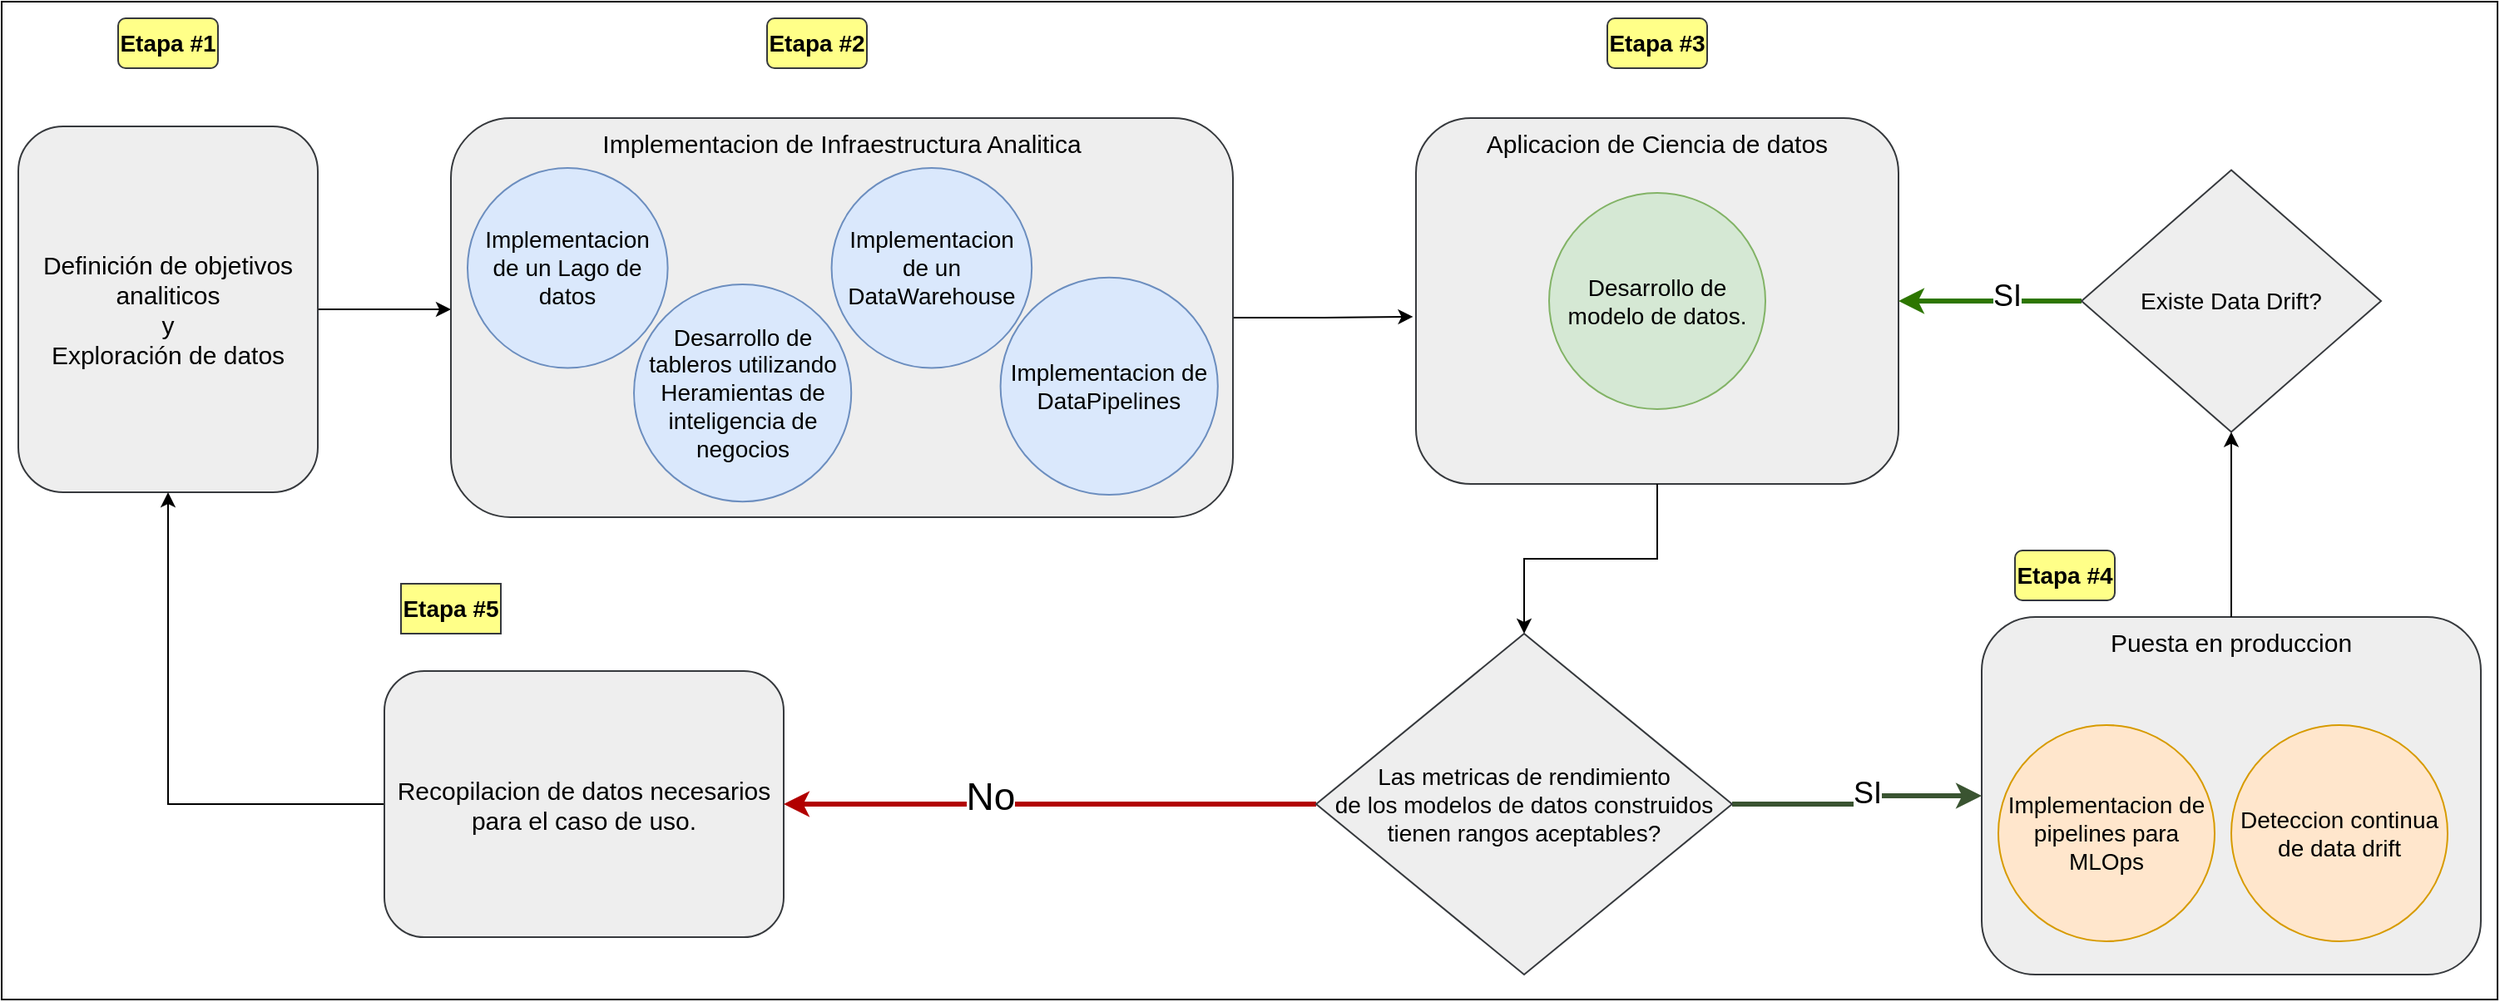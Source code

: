 <mxfile version="24.7.17" pages="5">
  <diagram name="Proceso" id="iEqmORalFsOoRDrIGvMV">
    <mxGraphModel dx="2224" dy="870" grid="1" gridSize="10" guides="1" tooltips="1" connect="1" arrows="1" fold="1" page="1" pageScale="1" pageWidth="850" pageHeight="1100" math="0" shadow="0">
      <root>
        <mxCell id="0" />
        <mxCell id="1" parent="0" />
        <mxCell id="_gzY0k-RaXYd8S3SiJq0-46" value="" style="rounded=0;whiteSpace=wrap;html=1;" parent="1" vertex="1">
          <mxGeometry x="-490" y="270" width="1500" height="600" as="geometry" />
        </mxCell>
        <mxCell id="_gzY0k-RaXYd8S3SiJq0-30" style="edgeStyle=orthogonalEdgeStyle;rounded=0;orthogonalLoop=1;jettySize=auto;html=1;" parent="1" source="_gzY0k-RaXYd8S3SiJq0-1" edge="1">
          <mxGeometry relative="1" as="geometry">
            <mxPoint x="-220" y="455" as="targetPoint" />
          </mxGeometry>
        </mxCell>
        <mxCell id="_gzY0k-RaXYd8S3SiJq0-1" value="Definición de objetivos analiticos&lt;br&gt;y&lt;br&gt;Exploración de datos" style="rounded=1;whiteSpace=wrap;html=1;fillColor=#eeeeee;strokeColor=#36393d;fontSize=15;" parent="1" vertex="1">
          <mxGeometry x="-480" y="345" width="180" height="220" as="geometry" />
        </mxCell>
        <mxCell id="_gzY0k-RaXYd8S3SiJq0-12" value="" style="group;fontSize=14;" parent="1" vertex="1" connectable="0">
          <mxGeometry x="360" y="340" width="290" height="220" as="geometry" />
        </mxCell>
        <mxCell id="_gzY0k-RaXYd8S3SiJq0-9" value="&lt;font style=&quot;font-size: 15px;&quot;&gt;Aplicacion de Ciencia de datos&lt;/font&gt;" style="rounded=1;whiteSpace=wrap;html=1;verticalAlign=top;fillColor=#eeeeee;strokeColor=#36393d;" parent="_gzY0k-RaXYd8S3SiJq0-12" vertex="1">
          <mxGeometry width="290" height="220" as="geometry" />
        </mxCell>
        <mxCell id="_gzY0k-RaXYd8S3SiJq0-10" value="Desarrollo de modelo de datos." style="ellipse;whiteSpace=wrap;html=1;aspect=fixed;fillColor=#d5e8d4;strokeColor=#82b366;fontSize=14;" parent="_gzY0k-RaXYd8S3SiJq0-12" vertex="1">
          <mxGeometry x="80" y="45" width="130" height="130" as="geometry" />
        </mxCell>
        <mxCell id="_gzY0k-RaXYd8S3SiJq0-18" value="Etapa #1" style="rounded=1;whiteSpace=wrap;html=1;fillColor=#ffff88;strokeColor=#36393d;fontStyle=1;fontSize=14;" parent="1" vertex="1">
          <mxGeometry x="-420" y="280" width="60" height="30" as="geometry" />
        </mxCell>
        <mxCell id="_gzY0k-RaXYd8S3SiJq0-19" value="Etapa&amp;nbsp;#2" style="rounded=1;whiteSpace=wrap;html=1;fillColor=#ffff88;strokeColor=#36393d;fontStyle=1;fontSize=14;" parent="1" vertex="1">
          <mxGeometry x="-30" y="280" width="60" height="30" as="geometry" />
        </mxCell>
        <mxCell id="_gzY0k-RaXYd8S3SiJq0-20" value="Etapa&amp;nbsp;#3" style="rounded=1;whiteSpace=wrap;html=1;fillColor=#ffff88;strokeColor=#36393d;fontStyle=1;fontSize=14;" parent="1" vertex="1">
          <mxGeometry x="475" y="280" width="60" height="30" as="geometry" />
        </mxCell>
        <mxCell id="_gzY0k-RaXYd8S3SiJq0-21" value="Etapa&amp;nbsp;#4" style="rounded=1;whiteSpace=wrap;html=1;fillColor=#ffff88;strokeColor=#36393d;fontStyle=1;fontSize=14;" parent="1" vertex="1">
          <mxGeometry x="720" y="600" width="60" height="30" as="geometry" />
        </mxCell>
        <mxCell id="_gzY0k-RaXYd8S3SiJq0-33" style="edgeStyle=orthogonalEdgeStyle;rounded=0;orthogonalLoop=1;jettySize=auto;html=1;exitX=0;exitY=0.5;exitDx=0;exitDy=0;" parent="1" source="_gzY0k-RaXYd8S3SiJq0-24" target="_gzY0k-RaXYd8S3SiJq0-1" edge="1">
          <mxGeometry relative="1" as="geometry" />
        </mxCell>
        <mxCell id="_gzY0k-RaXYd8S3SiJq0-24" value="Recopilacion de datos necesarios para el caso de uso." style="rounded=1;whiteSpace=wrap;html=1;fillColor=#eeeeee;strokeColor=#36393d;fontSize=15;" parent="1" vertex="1">
          <mxGeometry x="-260" y="672.5" width="240" height="160" as="geometry" />
        </mxCell>
        <mxCell id="_gzY0k-RaXYd8S3SiJq0-32" style="edgeStyle=orthogonalEdgeStyle;rounded=0;orthogonalLoop=1;jettySize=auto;html=1;fillColor=#e51400;strokeColor=#B20000;strokeWidth=3;exitX=0;exitY=0.5;exitDx=0;exitDy=0;entryX=1;entryY=0.5;entryDx=0;entryDy=0;" parent="1" source="_gzY0k-RaXYd8S3SiJq0-28" target="_gzY0k-RaXYd8S3SiJq0-24" edge="1">
          <mxGeometry relative="1" as="geometry" />
        </mxCell>
        <mxCell id="_gzY0k-RaXYd8S3SiJq0-34" value="&lt;font style=&quot;font-size: 23px;&quot;&gt;No&lt;/font&gt;" style="edgeLabel;html=1;align=center;verticalAlign=middle;resizable=0;points=[];" parent="_gzY0k-RaXYd8S3SiJq0-32" vertex="1" connectable="0">
          <mxGeometry x="0.228" y="-5" relative="1" as="geometry">
            <mxPoint as="offset" />
          </mxGeometry>
        </mxCell>
        <mxCell id="_gzY0k-RaXYd8S3SiJq0-36" style="edgeStyle=orthogonalEdgeStyle;rounded=0;orthogonalLoop=1;jettySize=auto;html=1;fillColor=#6d8764;strokeColor=#3A5431;strokeWidth=3;" parent="1" source="_gzY0k-RaXYd8S3SiJq0-28" target="_gzY0k-RaXYd8S3SiJq0-14" edge="1">
          <mxGeometry relative="1" as="geometry" />
        </mxCell>
        <mxCell id="_gzY0k-RaXYd8S3SiJq0-37" value="&lt;font style=&quot;font-size: 18px;&quot;&gt;SI&lt;/font&gt;" style="edgeLabel;html=1;align=center;verticalAlign=middle;resizable=0;points=[];" parent="_gzY0k-RaXYd8S3SiJq0-36" vertex="1" connectable="0">
          <mxGeometry x="0.1" y="2" relative="1" as="geometry">
            <mxPoint as="offset" />
          </mxGeometry>
        </mxCell>
        <mxCell id="_gzY0k-RaXYd8S3SiJq0-28" value="Las metricas de rendimiento &lt;br&gt;de los modelos de datos construidos tienen rangos aceptables?" style="rhombus;whiteSpace=wrap;html=1;fillColor=#eeeeee;strokeColor=#36393d;fontSize=14;" parent="1" vertex="1">
          <mxGeometry x="300" y="650" width="250" height="205" as="geometry" />
        </mxCell>
        <mxCell id="_gzY0k-RaXYd8S3SiJq0-40" value="" style="group;" parent="1" vertex="1" connectable="0">
          <mxGeometry x="700" y="640" width="300.0" height="215" as="geometry" />
        </mxCell>
        <mxCell id="_gzY0k-RaXYd8S3SiJq0-14" value="&lt;font style=&quot;font-size: 15px;&quot;&gt;Puesta en produccion&lt;/font&gt;" style="rounded=1;whiteSpace=wrap;html=1;verticalAlign=top;fillColor=#eeeeee;strokeColor=#36393d;" parent="_gzY0k-RaXYd8S3SiJq0-40" vertex="1">
          <mxGeometry width="300" height="215" as="geometry" />
        </mxCell>
        <mxCell id="_gzY0k-RaXYd8S3SiJq0-15" value="Implementacion de pipelines para MLOps" style="ellipse;whiteSpace=wrap;html=1;aspect=fixed;fillColor=#ffe6cc;strokeColor=#d79b00;fontSize=14;fontStyle=0" parent="_gzY0k-RaXYd8S3SiJq0-40" vertex="1">
          <mxGeometry x="10" y="65" width="130" height="130" as="geometry" />
        </mxCell>
        <mxCell id="_gzY0k-RaXYd8S3SiJq0-16" value="Deteccion continua de data drift" style="ellipse;whiteSpace=wrap;html=1;aspect=fixed;fillColor=#ffe6cc;strokeColor=#d79b00;fontSize=14;fontStyle=0" parent="_gzY0k-RaXYd8S3SiJq0-40" vertex="1">
          <mxGeometry x="150" y="65" width="130" height="130" as="geometry" />
        </mxCell>
        <mxCell id="_gzY0k-RaXYd8S3SiJq0-41" style="edgeStyle=orthogonalEdgeStyle;rounded=0;orthogonalLoop=1;jettySize=auto;html=1;" parent="1" source="_gzY0k-RaXYd8S3SiJq0-9" target="_gzY0k-RaXYd8S3SiJq0-28" edge="1">
          <mxGeometry relative="1" as="geometry" />
        </mxCell>
        <mxCell id="_gzY0k-RaXYd8S3SiJq0-39" style="edgeStyle=orthogonalEdgeStyle;rounded=0;orthogonalLoop=1;jettySize=auto;html=1;entryX=-0.006;entryY=0.543;entryDx=0;entryDy=0;entryPerimeter=0;" parent="1" source="_gzY0k-RaXYd8S3SiJq0-4" target="_gzY0k-RaXYd8S3SiJq0-9" edge="1">
          <mxGeometry relative="1" as="geometry">
            <mxPoint x="360" y="480" as="targetPoint" />
          </mxGeometry>
        </mxCell>
        <mxCell id="_gzY0k-RaXYd8S3SiJq0-49" style="edgeStyle=orthogonalEdgeStyle;rounded=0;orthogonalLoop=1;jettySize=auto;html=1;exitX=0;exitY=0.5;exitDx=0;exitDy=0;entryX=1;entryY=0.5;entryDx=0;entryDy=0;fillColor=#60a917;strokeColor=#2D7600;strokeWidth=3;fontSize=16;" parent="1" source="_gzY0k-RaXYd8S3SiJq0-47" target="_gzY0k-RaXYd8S3SiJq0-9" edge="1">
          <mxGeometry relative="1" as="geometry" />
        </mxCell>
        <mxCell id="_gzY0k-RaXYd8S3SiJq0-50" value="&lt;font style=&quot;font-size: 18px;&quot;&gt;SI&lt;/font&gt;" style="edgeLabel;html=1;align=center;verticalAlign=middle;resizable=0;points=[];" parent="_gzY0k-RaXYd8S3SiJq0-49" vertex="1" connectable="0">
          <mxGeometry x="-0.196" y="-3" relative="1" as="geometry">
            <mxPoint x="-1" as="offset" />
          </mxGeometry>
        </mxCell>
        <mxCell id="_gzY0k-RaXYd8S3SiJq0-47" value="Existe Data Drift?" style="rhombus;whiteSpace=wrap;html=1;fillColor=#eeeeee;strokeColor=#36393d;fontSize=14;" parent="1" vertex="1">
          <mxGeometry x="760" y="371.25" width="180" height="157.5" as="geometry" />
        </mxCell>
        <mxCell id="_gzY0k-RaXYd8S3SiJq0-48" style="edgeStyle=orthogonalEdgeStyle;rounded=0;orthogonalLoop=1;jettySize=auto;html=1;exitX=0.5;exitY=0;exitDx=0;exitDy=0;entryX=0.5;entryY=1;entryDx=0;entryDy=0;" parent="1" source="_gzY0k-RaXYd8S3SiJq0-14" target="_gzY0k-RaXYd8S3SiJq0-47" edge="1">
          <mxGeometry relative="1" as="geometry" />
        </mxCell>
        <mxCell id="_gzY0k-RaXYd8S3SiJq0-22" value="Etapa&amp;nbsp;#5" style="rounded=1;whiteSpace=wrap;html=1;arcSize=0;fillColor=#ffff88;strokeColor=#36393d;fontStyle=1;fontSize=14;" parent="1" vertex="1">
          <mxGeometry x="-250" y="620" width="60" height="30" as="geometry" />
        </mxCell>
        <mxCell id="_gzY0k-RaXYd8S3SiJq0-53" value="" style="group" parent="1" vertex="1" connectable="0">
          <mxGeometry x="-220" y="340" width="470" height="240" as="geometry" />
        </mxCell>
        <mxCell id="_gzY0k-RaXYd8S3SiJq0-4" value="&lt;font style=&quot;font-size: 15px;&quot;&gt;Implementacion de Infraestructura Analitica&lt;/font&gt;" style="rounded=1;whiteSpace=wrap;html=1;horizontal=1;verticalAlign=top;fillColor=#eeeeee;strokeColor=#36393d;" parent="_gzY0k-RaXYd8S3SiJq0-53" vertex="1">
          <mxGeometry width="470" height="240" as="geometry" />
        </mxCell>
        <mxCell id="_gzY0k-RaXYd8S3SiJq0-6" value="Desarrollo de tableros utilizando Heramientas de inteligencia de negocios" style="ellipse;whiteSpace=wrap;html=1;aspect=fixed;fillColor=#dae8fc;strokeColor=#6c8ebf;fontSize=14;" parent="_gzY0k-RaXYd8S3SiJq0-53" vertex="1">
          <mxGeometry x="110" y="100" width="130.61" height="130.61" as="geometry" />
        </mxCell>
        <mxCell id="_gzY0k-RaXYd8S3SiJq0-7" value="Implementacion de un Lago de datos" style="ellipse;whiteSpace=wrap;html=1;aspect=fixed;fillColor=#dae8fc;strokeColor=#6c8ebf;fontSize=14;" parent="_gzY0k-RaXYd8S3SiJq0-53" vertex="1">
          <mxGeometry x="10" y="30" width="120.3" height="120.3" as="geometry" />
        </mxCell>
        <mxCell id="_gzY0k-RaXYd8S3SiJq0-11" value="Implementacion de un DataWarehouse" style="ellipse;whiteSpace=wrap;html=1;aspect=fixed;fillColor=#dae8fc;strokeColor=#6c8ebf;fontSize=14;" parent="_gzY0k-RaXYd8S3SiJq0-53" vertex="1">
          <mxGeometry x="228.79" y="30" width="120.3" height="120.3" as="geometry" />
        </mxCell>
        <mxCell id="_gzY0k-RaXYd8S3SiJq0-42" value="Implementacion de DataPipelines" style="ellipse;whiteSpace=wrap;html=1;aspect=fixed;fillColor=#dae8fc;strokeColor=#6c8ebf;fontSize=14;" parent="_gzY0k-RaXYd8S3SiJq0-53" vertex="1">
          <mxGeometry x="330.3" y="95.91" width="130.61" height="130.61" as="geometry" />
        </mxCell>
      </root>
    </mxGraphModel>
  </diagram>
  <diagram id="V2Q3zMY1XmMKzb7shqBB" name="Entidad-Relacion">
    <mxGraphModel dx="1426" dy="576" grid="1" gridSize="10" guides="1" tooltips="1" connect="1" arrows="1" fold="1" page="1" pageScale="1" pageWidth="850" pageHeight="1100" math="0" shadow="0">
      <root>
        <mxCell id="0" />
        <mxCell id="1" parent="0" />
        <mxCell id="i-tqZWx0UlPYFZi-1QLX-118" value="" style="rounded=0;whiteSpace=wrap;html=1;" parent="1" vertex="1">
          <mxGeometry x="10" y="10" width="970" height="420" as="geometry" />
        </mxCell>
        <mxCell id="i-tqZWx0UlPYFZi-1QLX-1" value="Producto" style="shape=table;startSize=30;container=1;collapsible=1;childLayout=tableLayout;fixedRows=1;rowLines=0;fontStyle=1;align=center;resizeLast=1;html=1;" parent="1" vertex="1">
          <mxGeometry x="290" y="110" width="180" height="210" as="geometry">
            <mxRectangle x="40" y="110" width="90" height="30" as="alternateBounds" />
          </mxGeometry>
        </mxCell>
        <mxCell id="i-tqZWx0UlPYFZi-1QLX-2" value="" style="shape=tableRow;horizontal=0;startSize=0;swimlaneHead=0;swimlaneBody=0;fillColor=none;collapsible=0;dropTarget=0;points=[[0,0.5],[1,0.5]];portConstraint=eastwest;top=0;left=0;right=0;bottom=1;" parent="i-tqZWx0UlPYFZi-1QLX-1" vertex="1">
          <mxGeometry y="30" width="180" height="30" as="geometry" />
        </mxCell>
        <mxCell id="i-tqZWx0UlPYFZi-1QLX-3" value="PK" style="shape=partialRectangle;connectable=0;fillColor=none;top=0;left=0;bottom=0;right=0;fontStyle=1;overflow=hidden;whiteSpace=wrap;html=1;" parent="i-tqZWx0UlPYFZi-1QLX-2" vertex="1">
          <mxGeometry width="30" height="30" as="geometry">
            <mxRectangle width="30" height="30" as="alternateBounds" />
          </mxGeometry>
        </mxCell>
        <mxCell id="i-tqZWx0UlPYFZi-1QLX-4" value="Id&lt;span style=&quot;white-space: pre;&quot;&gt;&#x9;&lt;/span&gt;&lt;span style=&quot;white-space: pre;&quot;&gt;&#x9;&lt;/span&gt;&lt;span style=&quot;white-space: pre;&quot;&gt;&#x9;&lt;/span&gt;(Int)" style="shape=partialRectangle;connectable=0;fillColor=none;top=0;left=0;bottom=0;right=0;align=left;spacingLeft=6;fontStyle=1;overflow=hidden;whiteSpace=wrap;html=1;" parent="i-tqZWx0UlPYFZi-1QLX-2" vertex="1">
          <mxGeometry x="30" width="150" height="30" as="geometry">
            <mxRectangle width="150" height="30" as="alternateBounds" />
          </mxGeometry>
        </mxCell>
        <mxCell id="i-tqZWx0UlPYFZi-1QLX-5" value="" style="shape=tableRow;horizontal=0;startSize=0;swimlaneHead=0;swimlaneBody=0;fillColor=none;collapsible=0;dropTarget=0;points=[[0,0.5],[1,0.5]];portConstraint=eastwest;top=0;left=0;right=0;bottom=0;" parent="i-tqZWx0UlPYFZi-1QLX-1" vertex="1">
          <mxGeometry y="60" width="180" height="30" as="geometry" />
        </mxCell>
        <mxCell id="i-tqZWx0UlPYFZi-1QLX-6" value="" style="shape=partialRectangle;connectable=0;fillColor=none;top=0;left=0;bottom=0;right=0;editable=1;overflow=hidden;whiteSpace=wrap;html=1;" parent="i-tqZWx0UlPYFZi-1QLX-5" vertex="1">
          <mxGeometry width="30" height="30" as="geometry">
            <mxRectangle width="30" height="30" as="alternateBounds" />
          </mxGeometry>
        </mxCell>
        <mxCell id="i-tqZWx0UlPYFZi-1QLX-7" value="categoria_id&lt;span style=&quot;white-space: pre;&quot;&gt;&#x9;&lt;/span&gt;(Int)" style="shape=partialRectangle;connectable=0;fillColor=none;top=0;left=0;bottom=0;right=0;align=left;spacingLeft=6;overflow=hidden;whiteSpace=wrap;html=1;" parent="i-tqZWx0UlPYFZi-1QLX-5" vertex="1">
          <mxGeometry x="30" width="150" height="30" as="geometry">
            <mxRectangle width="150" height="30" as="alternateBounds" />
          </mxGeometry>
        </mxCell>
        <mxCell id="i-tqZWx0UlPYFZi-1QLX-8" value="" style="shape=tableRow;horizontal=0;startSize=0;swimlaneHead=0;swimlaneBody=0;fillColor=none;collapsible=0;dropTarget=0;points=[[0,0.5],[1,0.5]];portConstraint=eastwest;top=0;left=0;right=0;bottom=0;" parent="i-tqZWx0UlPYFZi-1QLX-1" vertex="1">
          <mxGeometry y="90" width="180" height="30" as="geometry" />
        </mxCell>
        <mxCell id="i-tqZWx0UlPYFZi-1QLX-9" value="" style="shape=partialRectangle;connectable=0;fillColor=none;top=0;left=0;bottom=0;right=0;editable=1;overflow=hidden;whiteSpace=wrap;html=1;" parent="i-tqZWx0UlPYFZi-1QLX-8" vertex="1">
          <mxGeometry width="30" height="30" as="geometry">
            <mxRectangle width="30" height="30" as="alternateBounds" />
          </mxGeometry>
        </mxCell>
        <mxCell id="i-tqZWx0UlPYFZi-1QLX-10" value="nombre&lt;span style=&quot;white-space: pre;&quot;&gt;&#x9;&lt;/span&gt;&lt;span style=&quot;white-space: pre;&quot;&gt;&#x9;&lt;/span&gt;(String)" style="shape=partialRectangle;connectable=0;fillColor=none;top=0;left=0;bottom=0;right=0;align=left;spacingLeft=6;overflow=hidden;whiteSpace=wrap;html=1;" parent="i-tqZWx0UlPYFZi-1QLX-8" vertex="1">
          <mxGeometry x="30" width="150" height="30" as="geometry">
            <mxRectangle width="150" height="30" as="alternateBounds" />
          </mxGeometry>
        </mxCell>
        <mxCell id="i-tqZWx0UlPYFZi-1QLX-11" value="" style="shape=tableRow;horizontal=0;startSize=0;swimlaneHead=0;swimlaneBody=0;fillColor=none;collapsible=0;dropTarget=0;points=[[0,0.5],[1,0.5]];portConstraint=eastwest;top=0;left=0;right=0;bottom=0;" parent="i-tqZWx0UlPYFZi-1QLX-1" vertex="1">
          <mxGeometry y="120" width="180" height="30" as="geometry" />
        </mxCell>
        <mxCell id="i-tqZWx0UlPYFZi-1QLX-12" value="" style="shape=partialRectangle;connectable=0;fillColor=none;top=0;left=0;bottom=0;right=0;editable=1;overflow=hidden;whiteSpace=wrap;html=1;" parent="i-tqZWx0UlPYFZi-1QLX-11" vertex="1">
          <mxGeometry width="30" height="30" as="geometry">
            <mxRectangle width="30" height="30" as="alternateBounds" />
          </mxGeometry>
        </mxCell>
        <mxCell id="i-tqZWx0UlPYFZi-1QLX-13" value="marca_id&lt;span style=&quot;white-space: pre;&quot;&gt;&#x9;&lt;/span&gt;&lt;span style=&quot;white-space: pre;&quot;&gt;&#x9;&lt;/span&gt;(Int)" style="shape=partialRectangle;connectable=0;fillColor=none;top=0;left=0;bottom=0;right=0;align=left;spacingLeft=6;overflow=hidden;whiteSpace=wrap;html=1;" parent="i-tqZWx0UlPYFZi-1QLX-11" vertex="1">
          <mxGeometry x="30" width="150" height="30" as="geometry">
            <mxRectangle width="150" height="30" as="alternateBounds" />
          </mxGeometry>
        </mxCell>
        <mxCell id="i-tqZWx0UlPYFZi-1QLX-40" style="shape=tableRow;horizontal=0;startSize=0;swimlaneHead=0;swimlaneBody=0;fillColor=none;collapsible=0;dropTarget=0;points=[[0,0.5],[1,0.5]];portConstraint=eastwest;top=0;left=0;right=0;bottom=0;" parent="i-tqZWx0UlPYFZi-1QLX-1" vertex="1">
          <mxGeometry y="150" width="180" height="30" as="geometry" />
        </mxCell>
        <mxCell id="i-tqZWx0UlPYFZi-1QLX-41" style="shape=partialRectangle;connectable=0;fillColor=none;top=0;left=0;bottom=0;right=0;editable=1;overflow=hidden;whiteSpace=wrap;html=1;" parent="i-tqZWx0UlPYFZi-1QLX-40" vertex="1">
          <mxGeometry width="30" height="30" as="geometry">
            <mxRectangle width="30" height="30" as="alternateBounds" />
          </mxGeometry>
        </mxCell>
        <mxCell id="i-tqZWx0UlPYFZi-1QLX-42" value="volumen&lt;span style=&quot;white-space: pre;&quot;&gt;&#x9;&lt;/span&gt;&lt;span style=&quot;white-space: pre;&quot;&gt;&#x9;&lt;/span&gt;(Int)" style="shape=partialRectangle;connectable=0;fillColor=none;top=0;left=0;bottom=0;right=0;align=left;spacingLeft=6;overflow=hidden;whiteSpace=wrap;html=1;" parent="i-tqZWx0UlPYFZi-1QLX-40" vertex="1">
          <mxGeometry x="30" width="150" height="30" as="geometry">
            <mxRectangle width="150" height="30" as="alternateBounds" />
          </mxGeometry>
        </mxCell>
        <mxCell id="i-tqZWx0UlPYFZi-1QLX-43" style="shape=tableRow;horizontal=0;startSize=0;swimlaneHead=0;swimlaneBody=0;fillColor=none;collapsible=0;dropTarget=0;points=[[0,0.5],[1,0.5]];portConstraint=eastwest;top=0;left=0;right=0;bottom=0;" parent="i-tqZWx0UlPYFZi-1QLX-1" vertex="1">
          <mxGeometry y="180" width="180" height="30" as="geometry" />
        </mxCell>
        <mxCell id="i-tqZWx0UlPYFZi-1QLX-44" style="shape=partialRectangle;connectable=0;fillColor=none;top=0;left=0;bottom=0;right=0;editable=1;overflow=hidden;whiteSpace=wrap;html=1;" parent="i-tqZWx0UlPYFZi-1QLX-43" vertex="1">
          <mxGeometry width="30" height="30" as="geometry">
            <mxRectangle width="30" height="30" as="alternateBounds" />
          </mxGeometry>
        </mxCell>
        <mxCell id="i-tqZWx0UlPYFZi-1QLX-45" value="precio&lt;span style=&quot;white-space: pre;&quot;&gt;&#x9;&lt;/span&gt;&lt;span style=&quot;white-space: pre;&quot;&gt;&#x9;&lt;/span&gt;(Double)" style="shape=partialRectangle;connectable=0;fillColor=none;top=0;left=0;bottom=0;right=0;align=left;spacingLeft=6;overflow=hidden;whiteSpace=wrap;html=1;" parent="i-tqZWx0UlPYFZi-1QLX-43" vertex="1">
          <mxGeometry x="30" width="150" height="30" as="geometry">
            <mxRectangle width="150" height="30" as="alternateBounds" />
          </mxGeometry>
        </mxCell>
        <mxCell id="i-tqZWx0UlPYFZi-1QLX-18" value="Evento" style="shape=table;startSize=30;container=1;collapsible=1;childLayout=tableLayout;fixedRows=1;rowLines=0;fontStyle=1;align=center;resizeLast=1;html=1;" parent="1" vertex="1">
          <mxGeometry x="540" y="20" width="180" height="180" as="geometry">
            <mxRectangle x="40" y="110" width="90" height="30" as="alternateBounds" />
          </mxGeometry>
        </mxCell>
        <mxCell id="i-tqZWx0UlPYFZi-1QLX-37" style="shape=tableRow;horizontal=0;startSize=0;swimlaneHead=0;swimlaneBody=0;fillColor=none;collapsible=0;dropTarget=0;points=[[0,0.5],[1,0.5]];portConstraint=eastwest;top=0;left=0;right=0;bottom=0;" parent="i-tqZWx0UlPYFZi-1QLX-18" vertex="1">
          <mxGeometry y="30" width="180" height="30" as="geometry" />
        </mxCell>
        <mxCell id="i-tqZWx0UlPYFZi-1QLX-38" value="PK" style="shape=partialRectangle;connectable=0;fillColor=none;top=0;left=0;bottom=0;right=0;editable=1;overflow=hidden;whiteSpace=wrap;html=1;fontStyle=1" parent="i-tqZWx0UlPYFZi-1QLX-37" vertex="1">
          <mxGeometry width="30" height="30" as="geometry">
            <mxRectangle width="30" height="30" as="alternateBounds" />
          </mxGeometry>
        </mxCell>
        <mxCell id="i-tqZWx0UlPYFZi-1QLX-39" value="transactionid&lt;span style=&quot;white-space: pre;&quot;&gt;&#x9;&lt;/span&gt;(Int)" style="shape=partialRectangle;connectable=0;fillColor=none;top=0;left=0;bottom=0;right=0;align=left;spacingLeft=6;overflow=hidden;whiteSpace=wrap;html=1;fontStyle=1" parent="i-tqZWx0UlPYFZi-1QLX-37" vertex="1">
          <mxGeometry x="30" width="150" height="30" as="geometry">
            <mxRectangle width="150" height="30" as="alternateBounds" />
          </mxGeometry>
        </mxCell>
        <mxCell id="i-tqZWx0UlPYFZi-1QLX-25" value="" style="shape=tableRow;horizontal=0;startSize=0;swimlaneHead=0;swimlaneBody=0;fillColor=none;collapsible=0;dropTarget=0;points=[[0,0.5],[1,0.5]];portConstraint=eastwest;top=0;left=0;right=0;bottom=0;" parent="i-tqZWx0UlPYFZi-1QLX-18" vertex="1">
          <mxGeometry y="60" width="180" height="30" as="geometry" />
        </mxCell>
        <mxCell id="i-tqZWx0UlPYFZi-1QLX-26" value="FK" style="shape=partialRectangle;connectable=0;fillColor=none;top=0;left=0;bottom=0;right=0;editable=1;overflow=hidden;whiteSpace=wrap;html=1;" parent="i-tqZWx0UlPYFZi-1QLX-25" vertex="1">
          <mxGeometry width="30" height="30" as="geometry">
            <mxRectangle width="30" height="30" as="alternateBounds" />
          </mxGeometry>
        </mxCell>
        <mxCell id="i-tqZWx0UlPYFZi-1QLX-27" value="visitorid&amp;nbsp; &amp;nbsp; &lt;span style=&quot;white-space: pre;&quot;&gt;&#x9;&lt;/span&gt;(Int)" style="shape=partialRectangle;connectable=0;fillColor=none;top=0;left=0;bottom=0;right=0;align=left;spacingLeft=6;overflow=hidden;whiteSpace=wrap;html=1;" parent="i-tqZWx0UlPYFZi-1QLX-25" vertex="1">
          <mxGeometry x="30" width="150" height="30" as="geometry">
            <mxRectangle width="150" height="30" as="alternateBounds" />
          </mxGeometry>
        </mxCell>
        <mxCell id="i-tqZWx0UlPYFZi-1QLX-34" style="shape=tableRow;horizontal=0;startSize=0;swimlaneHead=0;swimlaneBody=0;fillColor=none;collapsible=0;dropTarget=0;points=[[0,0.5],[1,0.5]];portConstraint=eastwest;top=0;left=0;right=0;bottom=0;" parent="i-tqZWx0UlPYFZi-1QLX-18" vertex="1">
          <mxGeometry y="90" width="180" height="30" as="geometry" />
        </mxCell>
        <mxCell id="i-tqZWx0UlPYFZi-1QLX-35" value="FK" style="shape=partialRectangle;connectable=0;fillColor=none;top=0;left=0;bottom=0;right=0;editable=1;overflow=hidden;whiteSpace=wrap;html=1;" parent="i-tqZWx0UlPYFZi-1QLX-34" vertex="1">
          <mxGeometry width="30" height="30" as="geometry">
            <mxRectangle width="30" height="30" as="alternateBounds" />
          </mxGeometry>
        </mxCell>
        <mxCell id="i-tqZWx0UlPYFZi-1QLX-36" value="itemid&lt;span style=&quot;white-space: pre;&quot;&gt;&#x9;&lt;/span&gt;&lt;span style=&quot;white-space: pre;&quot;&gt;&#x9;&lt;/span&gt;(Int)" style="shape=partialRectangle;connectable=0;fillColor=none;top=0;left=0;bottom=0;right=0;align=left;spacingLeft=6;overflow=hidden;whiteSpace=wrap;html=1;" parent="i-tqZWx0UlPYFZi-1QLX-34" vertex="1">
          <mxGeometry x="30" width="150" height="30" as="geometry">
            <mxRectangle width="150" height="30" as="alternateBounds" />
          </mxGeometry>
        </mxCell>
        <mxCell id="i-tqZWx0UlPYFZi-1QLX-22" value="" style="shape=tableRow;horizontal=0;startSize=0;swimlaneHead=0;swimlaneBody=0;fillColor=none;collapsible=0;dropTarget=0;points=[[0,0.5],[1,0.5]];portConstraint=eastwest;top=0;left=0;right=0;bottom=0;" parent="i-tqZWx0UlPYFZi-1QLX-18" vertex="1">
          <mxGeometry y="120" width="180" height="30" as="geometry" />
        </mxCell>
        <mxCell id="i-tqZWx0UlPYFZi-1QLX-23" value="" style="shape=partialRectangle;connectable=0;fillColor=none;top=0;left=0;bottom=0;right=0;editable=1;overflow=hidden;whiteSpace=wrap;html=1;" parent="i-tqZWx0UlPYFZi-1QLX-22" vertex="1">
          <mxGeometry width="30" height="30" as="geometry">
            <mxRectangle width="30" height="30" as="alternateBounds" />
          </mxGeometry>
        </mxCell>
        <mxCell id="i-tqZWx0UlPYFZi-1QLX-24" value="timestamp&amp;nbsp;&lt;span style=&quot;white-space: pre;&quot;&gt;&#x9;&lt;/span&gt;(Datetime)" style="shape=partialRectangle;connectable=0;fillColor=none;top=0;left=0;bottom=0;right=0;align=left;spacingLeft=6;overflow=hidden;whiteSpace=wrap;html=1;" parent="i-tqZWx0UlPYFZi-1QLX-22" vertex="1">
          <mxGeometry x="30" width="150" height="30" as="geometry">
            <mxRectangle width="150" height="30" as="alternateBounds" />
          </mxGeometry>
        </mxCell>
        <mxCell id="i-tqZWx0UlPYFZi-1QLX-28" value="" style="shape=tableRow;horizontal=0;startSize=0;swimlaneHead=0;swimlaneBody=0;fillColor=none;collapsible=0;dropTarget=0;points=[[0,0.5],[1,0.5]];portConstraint=eastwest;top=0;left=0;right=0;bottom=0;" parent="i-tqZWx0UlPYFZi-1QLX-18" vertex="1">
          <mxGeometry y="150" width="180" height="30" as="geometry" />
        </mxCell>
        <mxCell id="i-tqZWx0UlPYFZi-1QLX-29" value="" style="shape=partialRectangle;connectable=0;fillColor=none;top=0;left=0;bottom=0;right=0;editable=1;overflow=hidden;whiteSpace=wrap;html=1;" parent="i-tqZWx0UlPYFZi-1QLX-28" vertex="1">
          <mxGeometry width="30" height="30" as="geometry">
            <mxRectangle width="30" height="30" as="alternateBounds" />
          </mxGeometry>
        </mxCell>
        <mxCell id="i-tqZWx0UlPYFZi-1QLX-30" value="event&lt;span style=&quot;white-space: pre;&quot;&gt;&#x9;&lt;span style=&quot;white-space: pre;&quot;&gt;&#x9;&lt;/span&gt;&lt;/span&gt;(String)" style="shape=partialRectangle;connectable=0;fillColor=none;top=0;left=0;bottom=0;right=0;align=left;spacingLeft=6;overflow=hidden;whiteSpace=wrap;html=1;" parent="i-tqZWx0UlPYFZi-1QLX-28" vertex="1">
          <mxGeometry x="30" width="150" height="30" as="geometry">
            <mxRectangle width="150" height="30" as="alternateBounds" />
          </mxGeometry>
        </mxCell>
        <mxCell id="i-tqZWx0UlPYFZi-1QLX-51" value="" style="edgeStyle=entityRelationEdgeStyle;fontSize=12;html=1;endArrow=ERoneToMany;rounded=0;exitX=1;exitY=0.5;exitDx=0;exitDy=0;entryX=0;entryY=0.5;entryDx=0;entryDy=0;" parent="1" source="i-tqZWx0UlPYFZi-1QLX-2" target="i-tqZWx0UlPYFZi-1QLX-34" edge="1">
          <mxGeometry width="100" height="100" relative="1" as="geometry">
            <mxPoint x="380" y="450" as="sourcePoint" />
            <mxPoint x="480" y="350" as="targetPoint" />
          </mxGeometry>
        </mxCell>
        <mxCell id="i-tqZWx0UlPYFZi-1QLX-52" value="Marca" style="shape=table;startSize=30;container=1;collapsible=1;childLayout=tableLayout;fixedRows=1;rowLines=0;fontStyle=1;align=center;resizeLast=1;html=1;" parent="1" vertex="1">
          <mxGeometry x="30" y="270" width="180" height="90" as="geometry" />
        </mxCell>
        <mxCell id="i-tqZWx0UlPYFZi-1QLX-53" value="" style="shape=tableRow;horizontal=0;startSize=0;swimlaneHead=0;swimlaneBody=0;fillColor=none;collapsible=0;dropTarget=0;points=[[0,0.5],[1,0.5]];portConstraint=eastwest;top=0;left=0;right=0;bottom=1;" parent="i-tqZWx0UlPYFZi-1QLX-52" vertex="1">
          <mxGeometry y="30" width="180" height="30" as="geometry" />
        </mxCell>
        <mxCell id="i-tqZWx0UlPYFZi-1QLX-54" value="PK" style="shape=partialRectangle;connectable=0;fillColor=none;top=0;left=0;bottom=0;right=0;fontStyle=1;overflow=hidden;whiteSpace=wrap;html=1;" parent="i-tqZWx0UlPYFZi-1QLX-53" vertex="1">
          <mxGeometry width="30" height="30" as="geometry">
            <mxRectangle width="30" height="30" as="alternateBounds" />
          </mxGeometry>
        </mxCell>
        <mxCell id="i-tqZWx0UlPYFZi-1QLX-55" value="Id&lt;span style=&quot;white-space: pre;&quot;&gt;&#x9;&lt;/span&gt;&lt;span style=&quot;white-space: pre;&quot;&gt;&#x9;&lt;/span&gt;&lt;span style=&quot;white-space: pre;&quot;&gt;&#x9;&lt;/span&gt;(Int)" style="shape=partialRectangle;connectable=0;fillColor=none;top=0;left=0;bottom=0;right=0;align=left;spacingLeft=6;fontStyle=5;overflow=hidden;whiteSpace=wrap;html=1;" parent="i-tqZWx0UlPYFZi-1QLX-53" vertex="1">
          <mxGeometry x="30" width="150" height="30" as="geometry">
            <mxRectangle width="150" height="30" as="alternateBounds" />
          </mxGeometry>
        </mxCell>
        <mxCell id="i-tqZWx0UlPYFZi-1QLX-56" value="" style="shape=tableRow;horizontal=0;startSize=0;swimlaneHead=0;swimlaneBody=0;fillColor=none;collapsible=0;dropTarget=0;points=[[0,0.5],[1,0.5]];portConstraint=eastwest;top=0;left=0;right=0;bottom=0;" parent="i-tqZWx0UlPYFZi-1QLX-52" vertex="1">
          <mxGeometry y="60" width="180" height="30" as="geometry" />
        </mxCell>
        <mxCell id="i-tqZWx0UlPYFZi-1QLX-57" value="" style="shape=partialRectangle;connectable=0;fillColor=none;top=0;left=0;bottom=0;right=0;editable=1;overflow=hidden;whiteSpace=wrap;html=1;" parent="i-tqZWx0UlPYFZi-1QLX-56" vertex="1">
          <mxGeometry width="30" height="30" as="geometry">
            <mxRectangle width="30" height="30" as="alternateBounds" />
          </mxGeometry>
        </mxCell>
        <mxCell id="i-tqZWx0UlPYFZi-1QLX-58" value="Marca&lt;span style=&quot;white-space: pre;&quot;&gt;&#x9;&lt;/span&gt;&lt;span style=&quot;white-space: pre;&quot;&gt;&#x9;&lt;/span&gt;(String)" style="shape=partialRectangle;connectable=0;fillColor=none;top=0;left=0;bottom=0;right=0;align=left;spacingLeft=6;overflow=hidden;whiteSpace=wrap;html=1;" parent="i-tqZWx0UlPYFZi-1QLX-56" vertex="1">
          <mxGeometry x="30" width="150" height="30" as="geometry">
            <mxRectangle width="150" height="30" as="alternateBounds" />
          </mxGeometry>
        </mxCell>
        <mxCell id="i-tqZWx0UlPYFZi-1QLX-67" value="" style="edgeStyle=entityRelationEdgeStyle;fontSize=12;html=1;endArrow=ERoneToMany;rounded=0;exitX=1;exitY=0.5;exitDx=0;exitDy=0;entryX=0;entryY=0.5;entryDx=0;entryDy=0;" parent="1" source="i-tqZWx0UlPYFZi-1QLX-53" target="i-tqZWx0UlPYFZi-1QLX-11" edge="1">
          <mxGeometry width="100" height="100" relative="1" as="geometry">
            <mxPoint x="450" y="450" as="sourcePoint" />
            <mxPoint x="550" y="350" as="targetPoint" />
          </mxGeometry>
        </mxCell>
        <mxCell id="i-tqZWx0UlPYFZi-1QLX-68" value="Cliente" style="shape=table;startSize=30;container=1;collapsible=1;childLayout=tableLayout;fixedRows=1;rowLines=0;fontStyle=1;align=center;resizeLast=1;html=1;" parent="1" vertex="1">
          <mxGeometry x="780" y="50" width="180" height="360" as="geometry" />
        </mxCell>
        <mxCell id="i-tqZWx0UlPYFZi-1QLX-69" value="" style="shape=tableRow;horizontal=0;startSize=0;swimlaneHead=0;swimlaneBody=0;fillColor=none;collapsible=0;dropTarget=0;points=[[0,0.5],[1,0.5]];portConstraint=eastwest;top=0;left=0;right=0;bottom=1;" parent="i-tqZWx0UlPYFZi-1QLX-68" vertex="1">
          <mxGeometry y="30" width="180" height="30" as="geometry" />
        </mxCell>
        <mxCell id="i-tqZWx0UlPYFZi-1QLX-70" value="PK" style="shape=partialRectangle;connectable=0;fillColor=none;top=0;left=0;bottom=0;right=0;fontStyle=1;overflow=hidden;whiteSpace=wrap;html=1;" parent="i-tqZWx0UlPYFZi-1QLX-69" vertex="1">
          <mxGeometry width="30" height="30" as="geometry">
            <mxRectangle width="30" height="30" as="alternateBounds" />
          </mxGeometry>
        </mxCell>
        <mxCell id="i-tqZWx0UlPYFZi-1QLX-71" value="Id&lt;span style=&quot;white-space: pre;&quot;&gt;&#x9;&lt;/span&gt;&lt;span style=&quot;white-space: pre;&quot;&gt;&#x9;&lt;/span&gt;&lt;span style=&quot;white-space: pre;&quot;&gt;&#x9;&lt;/span&gt;(Int)" style="shape=partialRectangle;connectable=0;fillColor=none;top=0;left=0;bottom=0;right=0;align=left;spacingLeft=6;fontStyle=1;overflow=hidden;whiteSpace=wrap;html=1;" parent="i-tqZWx0UlPYFZi-1QLX-69" vertex="1">
          <mxGeometry x="30" width="150" height="30" as="geometry">
            <mxRectangle width="150" height="30" as="alternateBounds" />
          </mxGeometry>
        </mxCell>
        <mxCell id="i-tqZWx0UlPYFZi-1QLX-72" value="" style="shape=tableRow;horizontal=0;startSize=0;swimlaneHead=0;swimlaneBody=0;fillColor=none;collapsible=0;dropTarget=0;points=[[0,0.5],[1,0.5]];portConstraint=eastwest;top=0;left=0;right=0;bottom=0;" parent="i-tqZWx0UlPYFZi-1QLX-68" vertex="1">
          <mxGeometry y="60" width="180" height="30" as="geometry" />
        </mxCell>
        <mxCell id="i-tqZWx0UlPYFZi-1QLX-73" value="" style="shape=partialRectangle;connectable=0;fillColor=none;top=0;left=0;bottom=0;right=0;editable=1;overflow=hidden;whiteSpace=wrap;html=1;" parent="i-tqZWx0UlPYFZi-1QLX-72" vertex="1">
          <mxGeometry width="30" height="30" as="geometry">
            <mxRectangle width="30" height="30" as="alternateBounds" />
          </mxGeometry>
        </mxCell>
        <mxCell id="i-tqZWx0UlPYFZi-1QLX-74" value="nombre&lt;span style=&quot;white-space: pre;&quot;&gt;&#x9;&lt;/span&gt;&lt;span style=&quot;white-space: pre;&quot;&gt;&#x9;&lt;/span&gt;(String)" style="shape=partialRectangle;connectable=0;fillColor=none;top=0;left=0;bottom=0;right=0;align=left;spacingLeft=6;overflow=hidden;whiteSpace=wrap;html=1;" parent="i-tqZWx0UlPYFZi-1QLX-72" vertex="1">
          <mxGeometry x="30" width="150" height="30" as="geometry">
            <mxRectangle width="150" height="30" as="alternateBounds" />
          </mxGeometry>
        </mxCell>
        <mxCell id="i-tqZWx0UlPYFZi-1QLX-75" value="" style="shape=tableRow;horizontal=0;startSize=0;swimlaneHead=0;swimlaneBody=0;fillColor=none;collapsible=0;dropTarget=0;points=[[0,0.5],[1,0.5]];portConstraint=eastwest;top=0;left=0;right=0;bottom=0;" parent="i-tqZWx0UlPYFZi-1QLX-68" vertex="1">
          <mxGeometry y="90" width="180" height="30" as="geometry" />
        </mxCell>
        <mxCell id="i-tqZWx0UlPYFZi-1QLX-76" value="" style="shape=partialRectangle;connectable=0;fillColor=none;top=0;left=0;bottom=0;right=0;editable=1;overflow=hidden;whiteSpace=wrap;html=1;" parent="i-tqZWx0UlPYFZi-1QLX-75" vertex="1">
          <mxGeometry width="30" height="30" as="geometry">
            <mxRectangle width="30" height="30" as="alternateBounds" />
          </mxGeometry>
        </mxCell>
        <mxCell id="i-tqZWx0UlPYFZi-1QLX-77" value="apellido&lt;span style=&quot;white-space: pre;&quot;&gt;&#x9;&lt;/span&gt;&lt;span style=&quot;white-space: pre;&quot;&gt;&#x9;&lt;/span&gt;(String)" style="shape=partialRectangle;connectable=0;fillColor=none;top=0;left=0;bottom=0;right=0;align=left;spacingLeft=6;overflow=hidden;whiteSpace=wrap;html=1;" parent="i-tqZWx0UlPYFZi-1QLX-75" vertex="1">
          <mxGeometry x="30" width="150" height="30" as="geometry">
            <mxRectangle width="150" height="30" as="alternateBounds" />
          </mxGeometry>
        </mxCell>
        <mxCell id="i-tqZWx0UlPYFZi-1QLX-78" value="" style="shape=tableRow;horizontal=0;startSize=0;swimlaneHead=0;swimlaneBody=0;fillColor=none;collapsible=0;dropTarget=0;points=[[0,0.5],[1,0.5]];portConstraint=eastwest;top=0;left=0;right=0;bottom=0;" parent="i-tqZWx0UlPYFZi-1QLX-68" vertex="1">
          <mxGeometry y="120" width="180" height="30" as="geometry" />
        </mxCell>
        <mxCell id="i-tqZWx0UlPYFZi-1QLX-79" value="" style="shape=partialRectangle;connectable=0;fillColor=none;top=0;left=0;bottom=0;right=0;editable=1;overflow=hidden;whiteSpace=wrap;html=1;" parent="i-tqZWx0UlPYFZi-1QLX-78" vertex="1">
          <mxGeometry width="30" height="30" as="geometry">
            <mxRectangle width="30" height="30" as="alternateBounds" />
          </mxGeometry>
        </mxCell>
        <mxCell id="i-tqZWx0UlPYFZi-1QLX-80" value="nacimiento&lt;span style=&quot;white-space: pre;&quot;&gt;&#x9;&lt;/span&gt;(Date)" style="shape=partialRectangle;connectable=0;fillColor=none;top=0;left=0;bottom=0;right=0;align=left;spacingLeft=6;overflow=hidden;whiteSpace=wrap;html=1;" parent="i-tqZWx0UlPYFZi-1QLX-78" vertex="1">
          <mxGeometry x="30" width="150" height="30" as="geometry">
            <mxRectangle width="150" height="30" as="alternateBounds" />
          </mxGeometry>
        </mxCell>
        <mxCell id="i-tqZWx0UlPYFZi-1QLX-84" style="shape=tableRow;horizontal=0;startSize=0;swimlaneHead=0;swimlaneBody=0;fillColor=none;collapsible=0;dropTarget=0;points=[[0,0.5],[1,0.5]];portConstraint=eastwest;top=0;left=0;right=0;bottom=0;" parent="i-tqZWx0UlPYFZi-1QLX-68" vertex="1">
          <mxGeometry y="150" width="180" height="30" as="geometry" />
        </mxCell>
        <mxCell id="i-tqZWx0UlPYFZi-1QLX-85" style="shape=partialRectangle;connectable=0;fillColor=none;top=0;left=0;bottom=0;right=0;editable=1;overflow=hidden;whiteSpace=wrap;html=1;" parent="i-tqZWx0UlPYFZi-1QLX-84" vertex="1">
          <mxGeometry width="30" height="30" as="geometry">
            <mxRectangle width="30" height="30" as="alternateBounds" />
          </mxGeometry>
        </mxCell>
        <mxCell id="i-tqZWx0UlPYFZi-1QLX-86" value="genero&lt;span style=&quot;white-space: pre;&quot;&gt;&#x9;&lt;/span&gt;&lt;span style=&quot;white-space: pre;&quot;&gt;&#x9;&lt;/span&gt;(String)" style="shape=partialRectangle;connectable=0;fillColor=none;top=0;left=0;bottom=0;right=0;align=left;spacingLeft=6;overflow=hidden;whiteSpace=wrap;html=1;" parent="i-tqZWx0UlPYFZi-1QLX-84" vertex="1">
          <mxGeometry x="30" width="150" height="30" as="geometry">
            <mxRectangle width="150" height="30" as="alternateBounds" />
          </mxGeometry>
        </mxCell>
        <mxCell id="i-tqZWx0UlPYFZi-1QLX-81" style="shape=tableRow;horizontal=0;startSize=0;swimlaneHead=0;swimlaneBody=0;fillColor=none;collapsible=0;dropTarget=0;points=[[0,0.5],[1,0.5]];portConstraint=eastwest;top=0;left=0;right=0;bottom=0;" parent="i-tqZWx0UlPYFZi-1QLX-68" vertex="1">
          <mxGeometry y="180" width="180" height="30" as="geometry" />
        </mxCell>
        <mxCell id="i-tqZWx0UlPYFZi-1QLX-82" style="shape=partialRectangle;connectable=0;fillColor=none;top=0;left=0;bottom=0;right=0;editable=1;overflow=hidden;whiteSpace=wrap;html=1;" parent="i-tqZWx0UlPYFZi-1QLX-81" vertex="1">
          <mxGeometry width="30" height="30" as="geometry">
            <mxRectangle width="30" height="30" as="alternateBounds" />
          </mxGeometry>
        </mxCell>
        <mxCell id="i-tqZWx0UlPYFZi-1QLX-83" value="empresa&lt;span style=&quot;white-space: pre;&quot;&gt;&#x9;&lt;/span&gt;&lt;span style=&quot;white-space: pre;&quot;&gt;&#x9;&lt;/span&gt;(String)" style="shape=partialRectangle;connectable=0;fillColor=none;top=0;left=0;bottom=0;right=0;align=left;spacingLeft=6;overflow=hidden;whiteSpace=wrap;html=1;" parent="i-tqZWx0UlPYFZi-1QLX-81" vertex="1">
          <mxGeometry x="30" width="150" height="30" as="geometry">
            <mxRectangle width="150" height="30" as="alternateBounds" />
          </mxGeometry>
        </mxCell>
        <mxCell id="i-tqZWx0UlPYFZi-1QLX-87" style="shape=tableRow;horizontal=0;startSize=0;swimlaneHead=0;swimlaneBody=0;fillColor=none;collapsible=0;dropTarget=0;points=[[0,0.5],[1,0.5]];portConstraint=eastwest;top=0;left=0;right=0;bottom=0;" parent="i-tqZWx0UlPYFZi-1QLX-68" vertex="1">
          <mxGeometry y="210" width="180" height="30" as="geometry" />
        </mxCell>
        <mxCell id="i-tqZWx0UlPYFZi-1QLX-88" style="shape=partialRectangle;connectable=0;fillColor=none;top=0;left=0;bottom=0;right=0;editable=1;overflow=hidden;whiteSpace=wrap;html=1;" parent="i-tqZWx0UlPYFZi-1QLX-87" vertex="1">
          <mxGeometry width="30" height="30" as="geometry">
            <mxRectangle width="30" height="30" as="alternateBounds" />
          </mxGeometry>
        </mxCell>
        <mxCell id="i-tqZWx0UlPYFZi-1QLX-89" value="idioma&lt;span style=&quot;white-space: pre;&quot;&gt;&#x9;&lt;/span&gt;&lt;span style=&quot;white-space: pre;&quot;&gt;&#x9;&lt;/span&gt;(String)&lt;br&gt;" style="shape=partialRectangle;connectable=0;fillColor=none;top=0;left=0;bottom=0;right=0;align=left;spacingLeft=6;overflow=hidden;whiteSpace=wrap;html=1;" parent="i-tqZWx0UlPYFZi-1QLX-87" vertex="1">
          <mxGeometry x="30" width="150" height="30" as="geometry">
            <mxRectangle width="150" height="30" as="alternateBounds" />
          </mxGeometry>
        </mxCell>
        <mxCell id="i-tqZWx0UlPYFZi-1QLX-90" style="shape=tableRow;horizontal=0;startSize=0;swimlaneHead=0;swimlaneBody=0;fillColor=none;collapsible=0;dropTarget=0;points=[[0,0.5],[1,0.5]];portConstraint=eastwest;top=0;left=0;right=0;bottom=0;" parent="i-tqZWx0UlPYFZi-1QLX-68" vertex="1">
          <mxGeometry y="240" width="180" height="30" as="geometry" />
        </mxCell>
        <mxCell id="i-tqZWx0UlPYFZi-1QLX-91" style="shape=partialRectangle;connectable=0;fillColor=none;top=0;left=0;bottom=0;right=0;editable=1;overflow=hidden;whiteSpace=wrap;html=1;" parent="i-tqZWx0UlPYFZi-1QLX-90" vertex="1">
          <mxGeometry width="30" height="30" as="geometry">
            <mxRectangle width="30" height="30" as="alternateBounds" />
          </mxGeometry>
        </mxCell>
        <mxCell id="i-tqZWx0UlPYFZi-1QLX-92" value="Nit&lt;span style=&quot;white-space: pre;&quot;&gt;&#x9;&lt;/span&gt;&lt;span style=&quot;white-space: pre;&quot;&gt;&#x9;&lt;/span&gt;&lt;span style=&quot;white-space: pre;&quot;&gt;&#x9;&lt;/span&gt;(String)" style="shape=partialRectangle;connectable=0;fillColor=none;top=0;left=0;bottom=0;right=0;align=left;spacingLeft=6;overflow=hidden;whiteSpace=wrap;html=1;" parent="i-tqZWx0UlPYFZi-1QLX-90" vertex="1">
          <mxGeometry x="30" width="150" height="30" as="geometry">
            <mxRectangle width="150" height="30" as="alternateBounds" />
          </mxGeometry>
        </mxCell>
        <mxCell id="i-tqZWx0UlPYFZi-1QLX-93" style="shape=tableRow;horizontal=0;startSize=0;swimlaneHead=0;swimlaneBody=0;fillColor=none;collapsible=0;dropTarget=0;points=[[0,0.5],[1,0.5]];portConstraint=eastwest;top=0;left=0;right=0;bottom=0;" parent="i-tqZWx0UlPYFZi-1QLX-68" vertex="1">
          <mxGeometry y="270" width="180" height="30" as="geometry" />
        </mxCell>
        <mxCell id="i-tqZWx0UlPYFZi-1QLX-94" style="shape=partialRectangle;connectable=0;fillColor=none;top=0;left=0;bottom=0;right=0;editable=1;overflow=hidden;whiteSpace=wrap;html=1;" parent="i-tqZWx0UlPYFZi-1QLX-93" vertex="1">
          <mxGeometry width="30" height="30" as="geometry">
            <mxRectangle width="30" height="30" as="alternateBounds" />
          </mxGeometry>
        </mxCell>
        <mxCell id="i-tqZWx0UlPYFZi-1QLX-95" value="Puesto&lt;span style=&quot;white-space: pre;&quot;&gt;&#x9;&lt;/span&gt;&lt;span style=&quot;white-space: pre;&quot;&gt;&#x9;&lt;/span&gt;(String)" style="shape=partialRectangle;connectable=0;fillColor=none;top=0;left=0;bottom=0;right=0;align=left;spacingLeft=6;overflow=hidden;whiteSpace=wrap;html=1;" parent="i-tqZWx0UlPYFZi-1QLX-93" vertex="1">
          <mxGeometry x="30" width="150" height="30" as="geometry">
            <mxRectangle width="150" height="30" as="alternateBounds" />
          </mxGeometry>
        </mxCell>
        <mxCell id="i-tqZWx0UlPYFZi-1QLX-96" style="shape=tableRow;horizontal=0;startSize=0;swimlaneHead=0;swimlaneBody=0;fillColor=none;collapsible=0;dropTarget=0;points=[[0,0.5],[1,0.5]];portConstraint=eastwest;top=0;left=0;right=0;bottom=0;" parent="i-tqZWx0UlPYFZi-1QLX-68" vertex="1">
          <mxGeometry y="300" width="180" height="30" as="geometry" />
        </mxCell>
        <mxCell id="i-tqZWx0UlPYFZi-1QLX-97" style="shape=partialRectangle;connectable=0;fillColor=none;top=0;left=0;bottom=0;right=0;editable=1;overflow=hidden;whiteSpace=wrap;html=1;" parent="i-tqZWx0UlPYFZi-1QLX-96" vertex="1">
          <mxGeometry width="30" height="30" as="geometry">
            <mxRectangle width="30" height="30" as="alternateBounds" />
          </mxGeometry>
        </mxCell>
        <mxCell id="i-tqZWx0UlPYFZi-1QLX-98" value="Ciudad&lt;span style=&quot;white-space: pre;&quot;&gt;&#x9;&lt;/span&gt;&lt;span style=&quot;white-space: pre;&quot;&gt;&#x9;&lt;/span&gt;(String)" style="shape=partialRectangle;connectable=0;fillColor=none;top=0;left=0;bottom=0;right=0;align=left;spacingLeft=6;overflow=hidden;whiteSpace=wrap;html=1;" parent="i-tqZWx0UlPYFZi-1QLX-96" vertex="1">
          <mxGeometry x="30" width="150" height="30" as="geometry">
            <mxRectangle width="150" height="30" as="alternateBounds" />
          </mxGeometry>
        </mxCell>
        <mxCell id="i-tqZWx0UlPYFZi-1QLX-99" style="shape=tableRow;horizontal=0;startSize=0;swimlaneHead=0;swimlaneBody=0;fillColor=none;collapsible=0;dropTarget=0;points=[[0,0.5],[1,0.5]];portConstraint=eastwest;top=0;left=0;right=0;bottom=0;" parent="i-tqZWx0UlPYFZi-1QLX-68" vertex="1">
          <mxGeometry y="330" width="180" height="30" as="geometry" />
        </mxCell>
        <mxCell id="i-tqZWx0UlPYFZi-1QLX-100" style="shape=partialRectangle;connectable=0;fillColor=none;top=0;left=0;bottom=0;right=0;editable=1;overflow=hidden;whiteSpace=wrap;html=1;" parent="i-tqZWx0UlPYFZi-1QLX-99" vertex="1">
          <mxGeometry width="30" height="30" as="geometry">
            <mxRectangle width="30" height="30" as="alternateBounds" />
          </mxGeometry>
        </mxCell>
        <mxCell id="i-tqZWx0UlPYFZi-1QLX-101" value="Correo&lt;span style=&quot;white-space: pre;&quot;&gt;&#x9;&lt;/span&gt;&lt;span style=&quot;white-space: pre;&quot;&gt;&#x9;&lt;/span&gt;(String)" style="shape=partialRectangle;connectable=0;fillColor=none;top=0;left=0;bottom=0;right=0;align=left;spacingLeft=6;overflow=hidden;whiteSpace=wrap;html=1;" parent="i-tqZWx0UlPYFZi-1QLX-99" vertex="1">
          <mxGeometry x="30" width="150" height="30" as="geometry">
            <mxRectangle width="150" height="30" as="alternateBounds" />
          </mxGeometry>
        </mxCell>
        <mxCell id="i-tqZWx0UlPYFZi-1QLX-102" value="" style="edgeStyle=entityRelationEdgeStyle;fontSize=12;html=1;endArrow=ERoneToMany;rounded=0;" parent="1" source="i-tqZWx0UlPYFZi-1QLX-69" target="i-tqZWx0UlPYFZi-1QLX-25" edge="1">
          <mxGeometry width="100" height="100" relative="1" as="geometry">
            <mxPoint x="650" y="400" as="sourcePoint" />
            <mxPoint x="750" y="300" as="targetPoint" />
          </mxGeometry>
        </mxCell>
        <mxCell id="i-tqZWx0UlPYFZi-1QLX-103" value="Categoria" style="shape=table;startSize=30;container=1;collapsible=1;childLayout=tableLayout;fixedRows=1;rowLines=0;fontStyle=1;align=center;resizeLast=1;html=1;" parent="1" vertex="1">
          <mxGeometry x="20" y="90" width="180" height="90" as="geometry" />
        </mxCell>
        <mxCell id="i-tqZWx0UlPYFZi-1QLX-104" value="" style="shape=tableRow;horizontal=0;startSize=0;swimlaneHead=0;swimlaneBody=0;fillColor=none;collapsible=0;dropTarget=0;points=[[0,0.5],[1,0.5]];portConstraint=eastwest;top=0;left=0;right=0;bottom=1;" parent="i-tqZWx0UlPYFZi-1QLX-103" vertex="1">
          <mxGeometry y="30" width="180" height="30" as="geometry" />
        </mxCell>
        <mxCell id="i-tqZWx0UlPYFZi-1QLX-105" value="PK" style="shape=partialRectangle;connectable=0;fillColor=none;top=0;left=0;bottom=0;right=0;fontStyle=1;overflow=hidden;whiteSpace=wrap;html=1;" parent="i-tqZWx0UlPYFZi-1QLX-104" vertex="1">
          <mxGeometry width="30" height="30" as="geometry">
            <mxRectangle width="30" height="30" as="alternateBounds" />
          </mxGeometry>
        </mxCell>
        <mxCell id="i-tqZWx0UlPYFZi-1QLX-106" value="Id&lt;span style=&quot;white-space: pre;&quot;&gt;&#x9;&lt;/span&gt;&lt;span style=&quot;white-space: pre;&quot;&gt;&#x9;&lt;/span&gt;&lt;span style=&quot;white-space: pre;&quot;&gt;&#x9;&lt;/span&gt;(Int)" style="shape=partialRectangle;connectable=0;fillColor=none;top=0;left=0;bottom=0;right=0;align=left;spacingLeft=6;fontStyle=1;overflow=hidden;whiteSpace=wrap;html=1;" parent="i-tqZWx0UlPYFZi-1QLX-104" vertex="1">
          <mxGeometry x="30" width="150" height="30" as="geometry">
            <mxRectangle width="150" height="30" as="alternateBounds" />
          </mxGeometry>
        </mxCell>
        <mxCell id="i-tqZWx0UlPYFZi-1QLX-107" value="" style="shape=tableRow;horizontal=0;startSize=0;swimlaneHead=0;swimlaneBody=0;fillColor=none;collapsible=0;dropTarget=0;points=[[0,0.5],[1,0.5]];portConstraint=eastwest;top=0;left=0;right=0;bottom=0;" parent="i-tqZWx0UlPYFZi-1QLX-103" vertex="1">
          <mxGeometry y="60" width="180" height="30" as="geometry" />
        </mxCell>
        <mxCell id="i-tqZWx0UlPYFZi-1QLX-108" value="" style="shape=partialRectangle;connectable=0;fillColor=none;top=0;left=0;bottom=0;right=0;editable=1;overflow=hidden;whiteSpace=wrap;html=1;" parent="i-tqZWx0UlPYFZi-1QLX-107" vertex="1">
          <mxGeometry width="30" height="30" as="geometry">
            <mxRectangle width="30" height="30" as="alternateBounds" />
          </mxGeometry>
        </mxCell>
        <mxCell id="i-tqZWx0UlPYFZi-1QLX-109" value="categoria&lt;span style=&quot;white-space: pre;&quot;&gt;&#x9;&lt;/span&gt;&lt;span style=&quot;white-space: pre;&quot;&gt;&#x9;&lt;/span&gt;(String)" style="shape=partialRectangle;connectable=0;fillColor=none;top=0;left=0;bottom=0;right=0;align=left;spacingLeft=6;overflow=hidden;whiteSpace=wrap;html=1;" parent="i-tqZWx0UlPYFZi-1QLX-107" vertex="1">
          <mxGeometry x="30" width="150" height="30" as="geometry">
            <mxRectangle width="150" height="30" as="alternateBounds" />
          </mxGeometry>
        </mxCell>
        <mxCell id="i-tqZWx0UlPYFZi-1QLX-116" value="" style="edgeStyle=entityRelationEdgeStyle;fontSize=12;html=1;endArrow=ERoneToMany;rounded=0;exitX=1;exitY=0.5;exitDx=0;exitDy=0;entryX=0;entryY=0.5;entryDx=0;entryDy=0;" parent="1" source="i-tqZWx0UlPYFZi-1QLX-103" target="i-tqZWx0UlPYFZi-1QLX-5" edge="1">
          <mxGeometry width="100" height="100" relative="1" as="geometry">
            <mxPoint x="180" y="70" as="sourcePoint" />
            <mxPoint x="280" y="-30" as="targetPoint" />
          </mxGeometry>
        </mxCell>
      </root>
    </mxGraphModel>
  </diagram>
  <diagram id="hVjoyELBHoIFz0lmTdVC" name="Page-3">
    <mxGraphModel dx="1374" dy="870" grid="1" gridSize="10" guides="1" tooltips="1" connect="1" arrows="1" fold="1" page="1" pageScale="1" pageWidth="850" pageHeight="1100" math="0" shadow="0">
      <root>
        <mxCell id="0" />
        <mxCell id="1" parent="0" />
        <mxCell id="BQsE0JUZEkvoKdgaPhSS-42" value="" style="rounded=0;whiteSpace=wrap;html=1;fillColor=#fff2cc;strokeColor=#d6b656;" vertex="1" parent="1">
          <mxGeometry x="10" y="390" width="540" height="460" as="geometry" />
        </mxCell>
        <mxCell id="BQsE0JUZEkvoKdgaPhSS-40" value="" style="rounded=0;whiteSpace=wrap;html=1;fillColor=#d5e8d4;strokeColor=#82b366;" vertex="1" parent="1">
          <mxGeometry x="570" y="390" width="230" height="460" as="geometry" />
        </mxCell>
        <mxCell id="BQsE0JUZEkvoKdgaPhSS-39" value="" style="rounded=0;whiteSpace=wrap;html=1;fillColor=#dae8fc;strokeColor=#6c8ebf;" vertex="1" parent="1">
          <mxGeometry x="10" y="860" width="540" height="230" as="geometry" />
        </mxCell>
        <mxCell id="BQsE0JUZEkvoKdgaPhSS-7" value="" style="group" vertex="1" connectable="0" parent="1">
          <mxGeometry x="605" y="630" width="155" height="210" as="geometry" />
        </mxCell>
        <mxCell id="BQsE0JUZEkvoKdgaPhSS-5" value="Herramientas de business inteligence" style="rounded=1;whiteSpace=wrap;html=1;verticalAlign=top;" vertex="1" parent="BQsE0JUZEkvoKdgaPhSS-7">
          <mxGeometry width="155" height="210" as="geometry" />
        </mxCell>
        <mxCell id="BQsE0JUZEkvoKdgaPhSS-6" value="" style="shape=image;verticalLabelPosition=bottom;labelBackgroundColor=default;verticalAlign=top;aspect=fixed;imageAspect=0;image=https://img.freepik.com/premium-vector/business-intelligence-vector-icon-can-be-used-survey-iconset_717774-120745.jpg;" vertex="1" parent="BQsE0JUZEkvoKdgaPhSS-7">
          <mxGeometry x="29.5" y="75" width="110" height="110" as="geometry" />
        </mxCell>
        <mxCell id="BQsE0JUZEkvoKdgaPhSS-8" value="" style="group" vertex="1" connectable="0" parent="1">
          <mxGeometry x="350" y="630" width="150" height="210" as="geometry" />
        </mxCell>
        <mxCell id="BQsE0JUZEkvoKdgaPhSS-1" value="&lt;br&gt;Data Warehouse" style="rounded=1;whiteSpace=wrap;html=1;verticalAlign=top;" vertex="1" parent="BQsE0JUZEkvoKdgaPhSS-8">
          <mxGeometry width="150" height="210" as="geometry" />
        </mxCell>
        <mxCell id="BQsE0JUZEkvoKdgaPhSS-4" value="" style="shape=image;verticalLabelPosition=bottom;labelBackgroundColor=default;verticalAlign=top;aspect=fixed;imageAspect=0;image=https://png.pngtree.com/png-vector/20230317/ourmid/pngtree-data-warehouse-line-icon-vector-png-image_6653032.png;" vertex="1" parent="BQsE0JUZEkvoKdgaPhSS-8">
          <mxGeometry x="10" y="60" width="140" height="140" as="geometry" />
        </mxCell>
        <mxCell id="BQsE0JUZEkvoKdgaPhSS-9" value="" style="group" vertex="1" connectable="0" parent="1">
          <mxGeometry x="110" y="630" width="150" height="210" as="geometry" />
        </mxCell>
        <mxCell id="BQsE0JUZEkvoKdgaPhSS-2" value="Data Lake" style="rounded=1;whiteSpace=wrap;html=1;verticalAlign=top;" vertex="1" parent="BQsE0JUZEkvoKdgaPhSS-9">
          <mxGeometry width="150" height="210" as="geometry" />
        </mxCell>
        <mxCell id="BQsE0JUZEkvoKdgaPhSS-3" value="" style="shape=image;verticalLabelPosition=bottom;labelBackgroundColor=default;verticalAlign=top;aspect=fixed;imageAspect=0;image=https://cdn-icons-png.flaticon.com/512/6754/6754498.png;" vertex="1" parent="BQsE0JUZEkvoKdgaPhSS-9">
          <mxGeometry x="24" y="70" width="102" height="102" as="geometry" />
        </mxCell>
        <mxCell id="BQsE0JUZEkvoKdgaPhSS-11" style="edgeStyle=orthogonalEdgeStyle;rounded=0;orthogonalLoop=1;jettySize=auto;html=1;entryX=1;entryY=0.5;entryDx=0;entryDy=0;" edge="1" parent="1" source="BQsE0JUZEkvoKdgaPhSS-1" target="BQsE0JUZEkvoKdgaPhSS-2">
          <mxGeometry relative="1" as="geometry" />
        </mxCell>
        <mxCell id="BQsE0JUZEkvoKdgaPhSS-12" style="edgeStyle=orthogonalEdgeStyle;rounded=0;orthogonalLoop=1;jettySize=auto;html=1;entryX=1;entryY=0.5;entryDx=0;entryDy=0;" edge="1" parent="1" source="BQsE0JUZEkvoKdgaPhSS-5" target="BQsE0JUZEkvoKdgaPhSS-1">
          <mxGeometry relative="1" as="geometry" />
        </mxCell>
        <mxCell id="BQsE0JUZEkvoKdgaPhSS-17" value="" style="group" vertex="1" connectable="0" parent="1">
          <mxGeometry x="20" y="890" width="150" height="190" as="geometry" />
        </mxCell>
        <mxCell id="BQsE0JUZEkvoKdgaPhSS-13" value="Data Science" style="rounded=1;whiteSpace=wrap;html=1;verticalAlign=top;" vertex="1" parent="BQsE0JUZEkvoKdgaPhSS-17">
          <mxGeometry width="150" height="190" as="geometry" />
        </mxCell>
        <mxCell id="BQsE0JUZEkvoKdgaPhSS-14" value="" style="shape=image;verticalLabelPosition=bottom;labelBackgroundColor=default;verticalAlign=top;aspect=fixed;imageAspect=0;image=https://cdn-icons-png.flaticon.com/512/2801/2801091.png;" vertex="1" parent="BQsE0JUZEkvoKdgaPhSS-17">
          <mxGeometry x="27" y="60" width="96" height="96" as="geometry" />
        </mxCell>
        <mxCell id="BQsE0JUZEkvoKdgaPhSS-18" value="" style="group" vertex="1" connectable="0" parent="1">
          <mxGeometry x="200" y="890" width="150" height="190" as="geometry" />
        </mxCell>
        <mxCell id="BQsE0JUZEkvoKdgaPhSS-15" value="Machine Learning" style="rounded=1;whiteSpace=wrap;html=1;verticalAlign=top;" vertex="1" parent="BQsE0JUZEkvoKdgaPhSS-18">
          <mxGeometry width="150" height="190" as="geometry" />
        </mxCell>
        <mxCell id="BQsE0JUZEkvoKdgaPhSS-16" value="" style="shape=image;verticalLabelPosition=bottom;labelBackgroundColor=default;verticalAlign=top;aspect=fixed;imageAspect=0;image=https://static.thenounproject.com/png/2010152-200.png;" vertex="1" parent="BQsE0JUZEkvoKdgaPhSS-18">
          <mxGeometry x="30" y="60" width="95" height="95" as="geometry" />
        </mxCell>
        <mxCell id="BQsE0JUZEkvoKdgaPhSS-19" style="edgeStyle=orthogonalEdgeStyle;rounded=0;orthogonalLoop=1;jettySize=auto;html=1;entryX=0.5;entryY=1;entryDx=0;entryDy=0;" edge="1" parent="1" source="BQsE0JUZEkvoKdgaPhSS-13" target="BQsE0JUZEkvoKdgaPhSS-2">
          <mxGeometry relative="1" as="geometry" />
        </mxCell>
        <mxCell id="BQsE0JUZEkvoKdgaPhSS-20" style="edgeStyle=orthogonalEdgeStyle;rounded=0;orthogonalLoop=1;jettySize=auto;html=1;" edge="1" parent="1" source="BQsE0JUZEkvoKdgaPhSS-15" target="BQsE0JUZEkvoKdgaPhSS-2">
          <mxGeometry relative="1" as="geometry" />
        </mxCell>
        <mxCell id="BQsE0JUZEkvoKdgaPhSS-22" value="Base de datos transaccional" style="shape=image;verticalLabelPosition=bottom;labelBackgroundColor=default;verticalAlign=top;aspect=fixed;imageAspect=0;image=https://static.thenounproject.com/png/1022996-200.png;" vertex="1" parent="1">
          <mxGeometry x="125" y="210" width="120" height="120" as="geometry" />
        </mxCell>
        <mxCell id="BQsE0JUZEkvoKdgaPhSS-27" style="edgeStyle=orthogonalEdgeStyle;rounded=0;orthogonalLoop=1;jettySize=auto;html=1;" edge="1" parent="1" source="BQsE0JUZEkvoKdgaPhSS-26" target="BQsE0JUZEkvoKdgaPhSS-2">
          <mxGeometry relative="1" as="geometry" />
        </mxCell>
        <mxCell id="BQsE0JUZEkvoKdgaPhSS-28" style="edgeStyle=orthogonalEdgeStyle;rounded=0;orthogonalLoop=1;jettySize=auto;html=1;" edge="1" parent="1" source="BQsE0JUZEkvoKdgaPhSS-26" target="BQsE0JUZEkvoKdgaPhSS-22">
          <mxGeometry relative="1" as="geometry" />
        </mxCell>
        <mxCell id="BQsE0JUZEkvoKdgaPhSS-26" value="Proceso ETL" style="shape=image;verticalLabelPosition=bottom;labelBackgroundColor=none;verticalAlign=top;aspect=fixed;imageAspect=0;image=https://static.thenounproject.com/png/5547506-200.png;" vertex="1" parent="1">
          <mxGeometry x="130" y="410" width="110" height="110" as="geometry" />
        </mxCell>
        <mxCell id="BQsE0JUZEkvoKdgaPhSS-36" value="Analistas de negocios" style="shape=image;verticalLabelPosition=bottom;labelBackgroundColor=none;verticalAlign=top;aspect=fixed;imageAspect=0;image=https://cdn-icons-png.flaticon.com/512/470/470286.png;" vertex="1" parent="1">
          <mxGeometry x="621.5" y="440" width="122" height="122" as="geometry" />
        </mxCell>
        <mxCell id="BQsE0JUZEkvoKdgaPhSS-37" value="Ingenieros de datos" style="shape=image;verticalLabelPosition=bottom;labelBackgroundColor=none;verticalAlign=top;aspect=fixed;imageAspect=0;image=https://cdn-icons-png.flaticon.com/512/470/470286.png;" vertex="1" parent="1">
          <mxGeometry x="310" y="450" width="122" height="122" as="geometry" />
        </mxCell>
        <mxCell id="BQsE0JUZEkvoKdgaPhSS-38" value="Data scientists e Ingenieros &#xa;de aprendizaje automatico" style="shape=image;verticalLabelPosition=bottom;labelBackgroundColor=none;verticalAlign=top;aspect=fixed;imageAspect=0;image=https://cdn-icons-png.flaticon.com/512/470/470286.png;labelBorderColor=none;" vertex="1" parent="1">
          <mxGeometry x="400" y="910" width="122" height="122" as="geometry" />
        </mxCell>
      </root>
    </mxGraphModel>
  </diagram>
  <diagram id="XYvL7k9kOcOsFtuFBsSS" name="ETL">
    <mxGraphModel dx="1374" dy="870" grid="1" gridSize="10" guides="1" tooltips="1" connect="1" arrows="1" fold="1" page="1" pageScale="1" pageWidth="850" pageHeight="1100" math="0" shadow="0">
      <root>
        <mxCell id="0" />
        <mxCell id="1" parent="0" />
        <mxCell id="I3GEfM48ZlBlSG9bKB4Z-28" value="" style="rounded=0;whiteSpace=wrap;html=1;fillColor=#f5f5f5;fontColor=#333333;strokeColor=#666666;" vertex="1" parent="1">
          <mxGeometry x="470" y="50" width="190" height="550" as="geometry" />
        </mxCell>
        <mxCell id="I3GEfM48ZlBlSG9bKB4Z-25" value="" style="rounded=0;whiteSpace=wrap;html=1;fillColor=#f5f5f5;fontColor=#333333;strokeColor=#666666;" vertex="1" parent="1">
          <mxGeometry x="160" y="50" width="190" height="550" as="geometry" />
        </mxCell>
        <mxCell id="I3GEfM48ZlBlSG9bKB4Z-9" style="edgeStyle=orthogonalEdgeStyle;rounded=0;orthogonalLoop=1;jettySize=auto;html=1;" edge="1" parent="1" target="I3GEfM48ZlBlSG9bKB4Z-2">
          <mxGeometry relative="1" as="geometry">
            <mxPoint x="250" y="160" as="sourcePoint" />
          </mxGeometry>
        </mxCell>
        <mxCell id="I3GEfM48ZlBlSG9bKB4Z-10" style="edgeStyle=orthogonalEdgeStyle;rounded=0;orthogonalLoop=1;jettySize=auto;html=1;" edge="1" parent="1" source="I3GEfM48ZlBlSG9bKB4Z-2" target="I3GEfM48ZlBlSG9bKB4Z-3">
          <mxGeometry relative="1" as="geometry" />
        </mxCell>
        <mxCell id="I3GEfM48ZlBlSG9bKB4Z-2" value="Extraccion de datos de la base de datos transaccional" style="rounded=1;whiteSpace=wrap;html=1;fillColor=#d5e8d4;strokeColor=#82b366;" vertex="1" parent="1">
          <mxGeometry x="190" y="230" width="120" height="60" as="geometry" />
        </mxCell>
        <mxCell id="I3GEfM48ZlBlSG9bKB4Z-3" value="Limpieza de datos" style="rounded=1;whiteSpace=wrap;html=1;fillColor=#d5e8d4;strokeColor=#82b366;" vertex="1" parent="1">
          <mxGeometry x="190" y="320" width="120" height="60" as="geometry" />
        </mxCell>
        <mxCell id="I3GEfM48ZlBlSG9bKB4Z-12" style="edgeStyle=orthogonalEdgeStyle;rounded=0;orthogonalLoop=1;jettySize=auto;html=1;" edge="1" parent="1" source="I3GEfM48ZlBlSG9bKB4Z-3" target="I3GEfM48ZlBlSG9bKB4Z-6">
          <mxGeometry relative="1" as="geometry">
            <mxPoint x="250" y="360" as="sourcePoint" />
          </mxGeometry>
        </mxCell>
        <mxCell id="I3GEfM48ZlBlSG9bKB4Z-23" style="edgeStyle=orthogonalEdgeStyle;rounded=0;orthogonalLoop=1;jettySize=auto;html=1;" edge="1" parent="1" source="I3GEfM48ZlBlSG9bKB4Z-5" target="I3GEfM48ZlBlSG9bKB4Z-7">
          <mxGeometry relative="1" as="geometry" />
        </mxCell>
        <mxCell id="I3GEfM48ZlBlSG9bKB4Z-5" value="Lectura de archivos en data lake" style="rounded=1;whiteSpace=wrap;html=1;fillColor=#d5e8d4;strokeColor=#82b366;" vertex="1" parent="1">
          <mxGeometry x="500" y="320" width="120" height="60" as="geometry" />
        </mxCell>
        <mxCell id="I3GEfM48ZlBlSG9bKB4Z-13" style="edgeStyle=orthogonalEdgeStyle;rounded=0;orthogonalLoop=1;jettySize=auto;html=1;exitX=0.5;exitY=1;exitDx=0;exitDy=0;entryX=0.5;entryY=0;entryDx=0;entryDy=0;" edge="1" parent="1" source="I3GEfM48ZlBlSG9bKB4Z-6" target="I3GEfM48ZlBlSG9bKB4Z-8">
          <mxGeometry relative="1" as="geometry" />
        </mxCell>
        <mxCell id="I3GEfM48ZlBlSG9bKB4Z-6" value="Escritura en datalake" style="rounded=1;whiteSpace=wrap;html=1;fillColor=#d5e8d4;strokeColor=#82b366;" vertex="1" parent="1">
          <mxGeometry x="190" y="420" width="120" height="60" as="geometry" />
        </mxCell>
        <mxCell id="I3GEfM48ZlBlSG9bKB4Z-24" style="edgeStyle=orthogonalEdgeStyle;rounded=0;orthogonalLoop=1;jettySize=auto;html=1;exitX=0.5;exitY=1;exitDx=0;exitDy=0;entryX=0.5;entryY=0;entryDx=0;entryDy=0;" edge="1" parent="1" source="I3GEfM48ZlBlSG9bKB4Z-7" target="I3GEfM48ZlBlSG9bKB4Z-17">
          <mxGeometry relative="1" as="geometry" />
        </mxCell>
        <mxCell id="I3GEfM48ZlBlSG9bKB4Z-7" value="Escritura de datos en datawarehouse" style="rounded=1;whiteSpace=wrap;html=1;fillColor=#d5e8d4;strokeColor=#82b366;" vertex="1" parent="1">
          <mxGeometry x="500" y="410" width="120" height="60" as="geometry" />
        </mxCell>
        <mxCell id="I3GEfM48ZlBlSG9bKB4Z-8" value="Fin" style="ellipse;whiteSpace=wrap;html=1;aspect=fixed;fillColor=#fff2cc;strokeColor=#d6b656;" vertex="1" parent="1">
          <mxGeometry x="210" y="510" width="80" height="80" as="geometry" />
        </mxCell>
        <mxCell id="I3GEfM48ZlBlSG9bKB4Z-21" style="edgeStyle=orthogonalEdgeStyle;rounded=0;orthogonalLoop=1;jettySize=auto;html=1;exitX=0.5;exitY=1;exitDx=0;exitDy=0;entryX=0.5;entryY=0;entryDx=0;entryDy=0;" edge="1" parent="1" source="I3GEfM48ZlBlSG9bKB4Z-16" target="I3GEfM48ZlBlSG9bKB4Z-20">
          <mxGeometry relative="1" as="geometry" />
        </mxCell>
        <mxCell id="I3GEfM48ZlBlSG9bKB4Z-16" value="Inicio" style="ellipse;whiteSpace=wrap;html=1;aspect=fixed;fillColor=#fff2cc;strokeColor=#d6b656;" vertex="1" parent="1">
          <mxGeometry x="520" y="110" width="80" height="80" as="geometry" />
        </mxCell>
        <mxCell id="I3GEfM48ZlBlSG9bKB4Z-17" value="Fin" style="ellipse;whiteSpace=wrap;html=1;aspect=fixed;fillColor=#fff2cc;strokeColor=#d6b656;" vertex="1" parent="1">
          <mxGeometry x="520" y="510" width="80" height="80" as="geometry" />
        </mxCell>
        <mxCell id="I3GEfM48ZlBlSG9bKB4Z-22" style="edgeStyle=orthogonalEdgeStyle;rounded=0;orthogonalLoop=1;jettySize=auto;html=1;" edge="1" parent="1" source="I3GEfM48ZlBlSG9bKB4Z-20" target="I3GEfM48ZlBlSG9bKB4Z-5">
          <mxGeometry relative="1" as="geometry" />
        </mxCell>
        <mxCell id="I3GEfM48ZlBlSG9bKB4Z-20" value="Definicion de esquema para datawrehouse" style="rounded=1;whiteSpace=wrap;html=1;fillColor=#d5e8d4;strokeColor=#82b366;" vertex="1" parent="1">
          <mxGeometry x="500" y="230" width="120" height="60" as="geometry" />
        </mxCell>
        <mxCell id="I3GEfM48ZlBlSG9bKB4Z-26" value="Inicio" style="ellipse;whiteSpace=wrap;html=1;aspect=fixed;fillColor=#fff2cc;strokeColor=#d6b656;" vertex="1" parent="1">
          <mxGeometry x="210" y="110" width="80" height="80" as="geometry" />
        </mxCell>
        <mxCell id="I3GEfM48ZlBlSG9bKB4Z-27" value="Proceso ETL para DataLake" style="text;html=1;strokeColor=none;fillColor=none;align=center;verticalAlign=middle;whiteSpace=wrap;rounded=0;" vertex="1" parent="1">
          <mxGeometry x="160" y="70" width="180" height="20" as="geometry" />
        </mxCell>
        <mxCell id="I3GEfM48ZlBlSG9bKB4Z-29" value="Proceso ETL para DataWarehouse" style="text;html=1;strokeColor=none;fillColor=none;align=center;verticalAlign=middle;whiteSpace=wrap;rounded=0;" vertex="1" parent="1">
          <mxGeometry x="475" y="70" width="180" height="20" as="geometry" />
        </mxCell>
      </root>
    </mxGraphModel>
  </diagram>
  <diagram id="103hcpsOM6nmLJIsdN1p" name="DWH">
    <mxGraphModel dx="1426" dy="576" grid="1" gridSize="10" guides="1" tooltips="1" connect="1" arrows="1" fold="1" page="1" pageScale="1" pageWidth="850" pageHeight="1100" math="0" shadow="0">
      <root>
        <mxCell id="0" />
        <mxCell id="1" parent="0" />
        <mxCell id="mNLPoVhxcQJr_UWMKUO--1" value="" style="rounded=0;whiteSpace=wrap;html=1;" vertex="1" parent="1">
          <mxGeometry x="20" y="10" width="710" height="420" as="geometry" />
        </mxCell>
        <mxCell id="mNLPoVhxcQJr_UWMKUO--2" value="Producto" style="shape=table;startSize=30;container=1;collapsible=1;childLayout=tableLayout;fixedRows=1;rowLines=0;fontStyle=1;align=center;resizeLast=1;html=1;" vertex="1" parent="1">
          <mxGeometry x="40" y="85" width="180" height="150" as="geometry">
            <mxRectangle x="40" y="110" width="90" height="30" as="alternateBounds" />
          </mxGeometry>
        </mxCell>
        <mxCell id="mNLPoVhxcQJr_UWMKUO--3" value="" style="shape=tableRow;horizontal=0;startSize=0;swimlaneHead=0;swimlaneBody=0;fillColor=none;collapsible=0;dropTarget=0;points=[[0,0.5],[1,0.5]];portConstraint=eastwest;top=0;left=0;right=0;bottom=1;" vertex="1" parent="mNLPoVhxcQJr_UWMKUO--2">
          <mxGeometry y="30" width="180" height="30" as="geometry" />
        </mxCell>
        <mxCell id="mNLPoVhxcQJr_UWMKUO--4" value="PK" style="shape=partialRectangle;connectable=0;fillColor=none;top=0;left=0;bottom=0;right=0;fontStyle=1;overflow=hidden;whiteSpace=wrap;html=1;" vertex="1" parent="mNLPoVhxcQJr_UWMKUO--3">
          <mxGeometry width="30" height="30" as="geometry">
            <mxRectangle width="30" height="30" as="alternateBounds" />
          </mxGeometry>
        </mxCell>
        <mxCell id="mNLPoVhxcQJr_UWMKUO--5" value="productoid&amp;nbsp;&amp;nbsp;&amp;nbsp;&amp;nbsp; (Int)" style="shape=partialRectangle;connectable=0;fillColor=none;top=0;left=0;bottom=0;right=0;align=left;spacingLeft=6;fontStyle=5;overflow=hidden;whiteSpace=wrap;html=1;" vertex="1" parent="mNLPoVhxcQJr_UWMKUO--3">
          <mxGeometry x="30" width="150" height="30" as="geometry">
            <mxRectangle width="150" height="30" as="alternateBounds" />
          </mxGeometry>
        </mxCell>
        <mxCell id="mNLPoVhxcQJr_UWMKUO--6" value="" style="shape=tableRow;horizontal=0;startSize=0;swimlaneHead=0;swimlaneBody=0;fillColor=none;collapsible=0;dropTarget=0;points=[[0,0.5],[1,0.5]];portConstraint=eastwest;top=0;left=0;right=0;bottom=0;" vertex="1" parent="mNLPoVhxcQJr_UWMKUO--2">
          <mxGeometry y="60" width="180" height="30" as="geometry" />
        </mxCell>
        <mxCell id="mNLPoVhxcQJr_UWMKUO--7" value="" style="shape=partialRectangle;connectable=0;fillColor=none;top=0;left=0;bottom=0;right=0;editable=1;overflow=hidden;whiteSpace=wrap;html=1;" vertex="1" parent="mNLPoVhxcQJr_UWMKUO--6">
          <mxGeometry width="30" height="30" as="geometry">
            <mxRectangle width="30" height="30" as="alternateBounds" />
          </mxGeometry>
        </mxCell>
        <mxCell id="mNLPoVhxcQJr_UWMKUO--8" value="categoria&amp;nbsp;&amp;nbsp;&amp;nbsp;&amp;nbsp;&amp;nbsp;&amp;nbsp;&amp;nbsp;&amp;nbsp;&amp;nbsp; (String)" style="shape=partialRectangle;connectable=0;fillColor=none;top=0;left=0;bottom=0;right=0;align=left;spacingLeft=6;overflow=hidden;whiteSpace=wrap;html=1;" vertex="1" parent="mNLPoVhxcQJr_UWMKUO--6">
          <mxGeometry x="30" width="150" height="30" as="geometry">
            <mxRectangle width="150" height="30" as="alternateBounds" />
          </mxGeometry>
        </mxCell>
        <mxCell id="mNLPoVhxcQJr_UWMKUO--9" value="" style="shape=tableRow;horizontal=0;startSize=0;swimlaneHead=0;swimlaneBody=0;fillColor=none;collapsible=0;dropTarget=0;points=[[0,0.5],[1,0.5]];portConstraint=eastwest;top=0;left=0;right=0;bottom=0;" vertex="1" parent="mNLPoVhxcQJr_UWMKUO--2">
          <mxGeometry y="90" width="180" height="30" as="geometry" />
        </mxCell>
        <mxCell id="mNLPoVhxcQJr_UWMKUO--10" value="" style="shape=partialRectangle;connectable=0;fillColor=none;top=0;left=0;bottom=0;right=0;editable=1;overflow=hidden;whiteSpace=wrap;html=1;" vertex="1" parent="mNLPoVhxcQJr_UWMKUO--9">
          <mxGeometry width="30" height="30" as="geometry">
            <mxRectangle width="30" height="30" as="alternateBounds" />
          </mxGeometry>
        </mxCell>
        <mxCell id="mNLPoVhxcQJr_UWMKUO--11" value="nombre&lt;span style=&quot;white-space: pre;&quot;&gt;&#x9;&lt;/span&gt;&lt;span style=&quot;white-space: pre;&quot;&gt;&#x9;&lt;/span&gt;(String)" style="shape=partialRectangle;connectable=0;fillColor=none;top=0;left=0;bottom=0;right=0;align=left;spacingLeft=6;overflow=hidden;whiteSpace=wrap;html=1;" vertex="1" parent="mNLPoVhxcQJr_UWMKUO--9">
          <mxGeometry x="30" width="150" height="30" as="geometry">
            <mxRectangle width="150" height="30" as="alternateBounds" />
          </mxGeometry>
        </mxCell>
        <mxCell id="mNLPoVhxcQJr_UWMKUO--12" value="" style="shape=tableRow;horizontal=0;startSize=0;swimlaneHead=0;swimlaneBody=0;fillColor=none;collapsible=0;dropTarget=0;points=[[0,0.5],[1,0.5]];portConstraint=eastwest;top=0;left=0;right=0;bottom=0;" vertex="1" parent="mNLPoVhxcQJr_UWMKUO--2">
          <mxGeometry y="120" width="180" height="30" as="geometry" />
        </mxCell>
        <mxCell id="mNLPoVhxcQJr_UWMKUO--13" value="" style="shape=partialRectangle;connectable=0;fillColor=none;top=0;left=0;bottom=0;right=0;editable=1;overflow=hidden;whiteSpace=wrap;html=1;" vertex="1" parent="mNLPoVhxcQJr_UWMKUO--12">
          <mxGeometry width="30" height="30" as="geometry">
            <mxRectangle width="30" height="30" as="alternateBounds" />
          </mxGeometry>
        </mxCell>
        <mxCell id="mNLPoVhxcQJr_UWMKUO--14" value="marca&amp;nbsp;&amp;nbsp;&amp;nbsp;&amp;nbsp;&amp;nbsp;&amp;nbsp;&amp;nbsp;&amp;nbsp;&amp;nbsp;&amp;nbsp;&amp;nbsp;&amp;nbsp;&amp;nbsp; (String)" style="shape=partialRectangle;connectable=0;fillColor=none;top=0;left=0;bottom=0;right=0;align=left;spacingLeft=6;overflow=hidden;whiteSpace=wrap;html=1;" vertex="1" parent="mNLPoVhxcQJr_UWMKUO--12">
          <mxGeometry x="30" width="150" height="30" as="geometry">
            <mxRectangle width="150" height="30" as="alternateBounds" />
          </mxGeometry>
        </mxCell>
        <mxCell id="mNLPoVhxcQJr_UWMKUO--21" value="Evento" style="shape=table;startSize=30;container=1;collapsible=1;childLayout=tableLayout;fixedRows=1;rowLines=0;fontStyle=1;align=center;resizeLast=1;html=1;" vertex="1" parent="1">
          <mxGeometry x="290" y="25" width="180" height="240" as="geometry">
            <mxRectangle x="570" y="580" width="90" height="30" as="alternateBounds" />
          </mxGeometry>
        </mxCell>
        <mxCell id="mNLPoVhxcQJr_UWMKUO--34" style="shape=tableRow;horizontal=0;startSize=0;swimlaneHead=0;swimlaneBody=0;fillColor=none;collapsible=0;dropTarget=0;points=[[0,0.5],[1,0.5]];portConstraint=eastwest;top=0;left=0;right=0;bottom=0;" vertex="1" parent="mNLPoVhxcQJr_UWMKUO--21">
          <mxGeometry y="30" width="180" height="30" as="geometry" />
        </mxCell>
        <mxCell id="mNLPoVhxcQJr_UWMKUO--35" value="PK" style="shape=partialRectangle;connectable=0;fillColor=none;top=0;left=0;bottom=0;right=0;editable=1;overflow=hidden;whiteSpace=wrap;html=1;" vertex="1" parent="mNLPoVhxcQJr_UWMKUO--34">
          <mxGeometry width="30" height="30" as="geometry">
            <mxRectangle width="30" height="30" as="alternateBounds" />
          </mxGeometry>
        </mxCell>
        <mxCell id="mNLPoVhxcQJr_UWMKUO--36" value="transactionid&lt;span style=&quot;white-space: pre;&quot;&gt;&#x9;&lt;/span&gt;(Int)" style="shape=partialRectangle;connectable=0;fillColor=none;top=0;left=0;bottom=0;right=0;align=left;spacingLeft=6;overflow=hidden;whiteSpace=wrap;html=1;" vertex="1" parent="mNLPoVhxcQJr_UWMKUO--34">
          <mxGeometry x="30" width="150" height="30" as="geometry">
            <mxRectangle width="150" height="30" as="alternateBounds" />
          </mxGeometry>
        </mxCell>
        <mxCell id="mNLPoVhxcQJr_UWMKUO--25" value="" style="shape=tableRow;horizontal=0;startSize=0;swimlaneHead=0;swimlaneBody=0;fillColor=none;collapsible=0;dropTarget=0;points=[[0,0.5],[1,0.5]];portConstraint=eastwest;top=0;left=0;right=0;bottom=0;" vertex="1" parent="mNLPoVhxcQJr_UWMKUO--21">
          <mxGeometry y="60" width="180" height="30" as="geometry" />
        </mxCell>
        <mxCell id="mNLPoVhxcQJr_UWMKUO--26" value="FK" style="shape=partialRectangle;connectable=0;fillColor=none;top=0;left=0;bottom=0;right=0;editable=1;overflow=hidden;whiteSpace=wrap;html=1;" vertex="1" parent="mNLPoVhxcQJr_UWMKUO--25">
          <mxGeometry width="30" height="30" as="geometry">
            <mxRectangle width="30" height="30" as="alternateBounds" />
          </mxGeometry>
        </mxCell>
        <mxCell id="mNLPoVhxcQJr_UWMKUO--27" value="visitorid&amp;nbsp; &amp;nbsp; &lt;span style=&quot;white-space: pre;&quot;&gt;&#x9;&lt;/span&gt;(Int)" style="shape=partialRectangle;connectable=0;fillColor=none;top=0;left=0;bottom=0;right=0;align=left;spacingLeft=6;overflow=hidden;whiteSpace=wrap;html=1;" vertex="1" parent="mNLPoVhxcQJr_UWMKUO--25">
          <mxGeometry x="30" width="150" height="30" as="geometry">
            <mxRectangle width="150" height="30" as="alternateBounds" />
          </mxGeometry>
        </mxCell>
        <mxCell id="mNLPoVhxcQJr_UWMKUO--31" style="shape=tableRow;horizontal=0;startSize=0;swimlaneHead=0;swimlaneBody=0;fillColor=none;collapsible=0;dropTarget=0;points=[[0,0.5],[1,0.5]];portConstraint=eastwest;top=0;left=0;right=0;bottom=0;" vertex="1" parent="mNLPoVhxcQJr_UWMKUO--21">
          <mxGeometry y="90" width="180" height="30" as="geometry" />
        </mxCell>
        <mxCell id="mNLPoVhxcQJr_UWMKUO--32" value="FK" style="shape=partialRectangle;connectable=0;fillColor=none;top=0;left=0;bottom=0;right=0;editable=1;overflow=hidden;whiteSpace=wrap;html=1;" vertex="1" parent="mNLPoVhxcQJr_UWMKUO--31">
          <mxGeometry width="30" height="30" as="geometry">
            <mxRectangle width="30" height="30" as="alternateBounds" />
          </mxGeometry>
        </mxCell>
        <mxCell id="mNLPoVhxcQJr_UWMKUO--33" value="itemid&lt;span style=&quot;white-space: pre;&quot;&gt;&#x9;&lt;/span&gt;&lt;span style=&quot;white-space: pre;&quot;&gt;&#x9;&lt;/span&gt;(Int)" style="shape=partialRectangle;connectable=0;fillColor=none;top=0;left=0;bottom=0;right=0;align=left;spacingLeft=6;overflow=hidden;whiteSpace=wrap;html=1;" vertex="1" parent="mNLPoVhxcQJr_UWMKUO--31">
          <mxGeometry x="30" width="150" height="30" as="geometry">
            <mxRectangle width="150" height="30" as="alternateBounds" />
          </mxGeometry>
        </mxCell>
        <mxCell id="mNLPoVhxcQJr_UWMKUO--22" value="" style="shape=tableRow;horizontal=0;startSize=0;swimlaneHead=0;swimlaneBody=0;fillColor=none;collapsible=0;dropTarget=0;points=[[0,0.5],[1,0.5]];portConstraint=eastwest;top=0;left=0;right=0;bottom=0;" vertex="1" parent="mNLPoVhxcQJr_UWMKUO--21">
          <mxGeometry y="120" width="180" height="30" as="geometry" />
        </mxCell>
        <mxCell id="mNLPoVhxcQJr_UWMKUO--23" value="" style="shape=partialRectangle;connectable=0;fillColor=none;top=0;left=0;bottom=0;right=0;editable=1;overflow=hidden;whiteSpace=wrap;html=1;" vertex="1" parent="mNLPoVhxcQJr_UWMKUO--22">
          <mxGeometry width="30" height="30" as="geometry">
            <mxRectangle width="30" height="30" as="alternateBounds" />
          </mxGeometry>
        </mxCell>
        <mxCell id="mNLPoVhxcQJr_UWMKUO--24" value="timestamp&amp;nbsp;&lt;span style=&quot;white-space: pre;&quot;&gt;&#x9;&lt;/span&gt;(Datetime)" style="shape=partialRectangle;connectable=0;fillColor=none;top=0;left=0;bottom=0;right=0;align=left;spacingLeft=6;overflow=hidden;whiteSpace=wrap;html=1;" vertex="1" parent="mNLPoVhxcQJr_UWMKUO--22">
          <mxGeometry x="30" width="150" height="30" as="geometry">
            <mxRectangle width="150" height="30" as="alternateBounds" />
          </mxGeometry>
        </mxCell>
        <mxCell id="mNLPoVhxcQJr_UWMKUO--28" value="" style="shape=tableRow;horizontal=0;startSize=0;swimlaneHead=0;swimlaneBody=0;fillColor=none;collapsible=0;dropTarget=0;points=[[0,0.5],[1,0.5]];portConstraint=eastwest;top=0;left=0;right=0;bottom=0;" vertex="1" parent="mNLPoVhxcQJr_UWMKUO--21">
          <mxGeometry y="150" width="180" height="30" as="geometry" />
        </mxCell>
        <mxCell id="mNLPoVhxcQJr_UWMKUO--29" value="" style="shape=partialRectangle;connectable=0;fillColor=none;top=0;left=0;bottom=0;right=0;editable=1;overflow=hidden;whiteSpace=wrap;html=1;" vertex="1" parent="mNLPoVhxcQJr_UWMKUO--28">
          <mxGeometry width="30" height="30" as="geometry">
            <mxRectangle width="30" height="30" as="alternateBounds" />
          </mxGeometry>
        </mxCell>
        <mxCell id="mNLPoVhxcQJr_UWMKUO--30" value="event&lt;span style=&quot;white-space: pre;&quot;&gt;&#x9;&lt;span style=&quot;white-space: pre;&quot;&gt;&#x9;&lt;/span&gt;&lt;/span&gt;(String)" style="shape=partialRectangle;connectable=0;fillColor=none;top=0;left=0;bottom=0;right=0;align=left;spacingLeft=6;overflow=hidden;whiteSpace=wrap;html=1;" vertex="1" parent="mNLPoVhxcQJr_UWMKUO--28">
          <mxGeometry x="30" width="150" height="30" as="geometry">
            <mxRectangle width="150" height="30" as="alternateBounds" />
          </mxGeometry>
        </mxCell>
        <mxCell id="mNLPoVhxcQJr_UWMKUO--15" style="shape=tableRow;horizontal=0;startSize=0;swimlaneHead=0;swimlaneBody=0;fillColor=none;collapsible=0;dropTarget=0;points=[[0,0.5],[1,0.5]];portConstraint=eastwest;top=0;left=0;right=0;bottom=0;" vertex="1" parent="mNLPoVhxcQJr_UWMKUO--21">
          <mxGeometry y="180" width="180" height="30" as="geometry" />
        </mxCell>
        <mxCell id="mNLPoVhxcQJr_UWMKUO--16" style="shape=partialRectangle;connectable=0;fillColor=none;top=0;left=0;bottom=0;right=0;editable=1;overflow=hidden;whiteSpace=wrap;html=1;" vertex="1" parent="mNLPoVhxcQJr_UWMKUO--15">
          <mxGeometry width="30" height="30" as="geometry">
            <mxRectangle width="30" height="30" as="alternateBounds" />
          </mxGeometry>
        </mxCell>
        <mxCell id="mNLPoVhxcQJr_UWMKUO--17" value="volumen&lt;span style=&quot;white-space: pre;&quot;&gt;&#x9;&lt;/span&gt;&lt;span style=&quot;white-space: pre;&quot;&gt;&#x9;&lt;/span&gt;(Int)" style="shape=partialRectangle;connectable=0;fillColor=none;top=0;left=0;bottom=0;right=0;align=left;spacingLeft=6;overflow=hidden;whiteSpace=wrap;html=1;" vertex="1" parent="mNLPoVhxcQJr_UWMKUO--15">
          <mxGeometry x="30" width="150" height="30" as="geometry">
            <mxRectangle width="150" height="30" as="alternateBounds" />
          </mxGeometry>
        </mxCell>
        <mxCell id="mNLPoVhxcQJr_UWMKUO--18" style="shape=tableRow;horizontal=0;startSize=0;swimlaneHead=0;swimlaneBody=0;fillColor=none;collapsible=0;dropTarget=0;points=[[0,0.5],[1,0.5]];portConstraint=eastwest;top=0;left=0;right=0;bottom=0;" vertex="1" parent="mNLPoVhxcQJr_UWMKUO--21">
          <mxGeometry y="210" width="180" height="30" as="geometry" />
        </mxCell>
        <mxCell id="mNLPoVhxcQJr_UWMKUO--19" style="shape=partialRectangle;connectable=0;fillColor=none;top=0;left=0;bottom=0;right=0;editable=1;overflow=hidden;whiteSpace=wrap;html=1;" vertex="1" parent="mNLPoVhxcQJr_UWMKUO--18">
          <mxGeometry width="30" height="30" as="geometry">
            <mxRectangle width="30" height="30" as="alternateBounds" />
          </mxGeometry>
        </mxCell>
        <mxCell id="mNLPoVhxcQJr_UWMKUO--20" value="precio&lt;span style=&quot;white-space: pre;&quot;&gt;&#x9;&lt;/span&gt;&lt;span style=&quot;white-space: pre;&quot;&gt;&#x9;&lt;/span&gt;(Double)" style="shape=partialRectangle;connectable=0;fillColor=none;top=0;left=0;bottom=0;right=0;align=left;spacingLeft=6;overflow=hidden;whiteSpace=wrap;html=1;" vertex="1" parent="mNLPoVhxcQJr_UWMKUO--18">
          <mxGeometry x="30" width="150" height="30" as="geometry">
            <mxRectangle width="150" height="30" as="alternateBounds" />
          </mxGeometry>
        </mxCell>
        <mxCell id="mNLPoVhxcQJr_UWMKUO--37" value="" style="edgeStyle=entityRelationEdgeStyle;fontSize=12;html=1;endArrow=ERoneToMany;rounded=0;exitX=1;exitY=0.5;exitDx=0;exitDy=0;entryX=0;entryY=0.5;entryDx=0;entryDy=0;" edge="1" parent="1" source="mNLPoVhxcQJr_UWMKUO--3" target="mNLPoVhxcQJr_UWMKUO--31">
          <mxGeometry width="100" height="100" relative="1" as="geometry">
            <mxPoint x="130" y="455" as="sourcePoint" />
            <mxPoint x="230" y="355" as="targetPoint" />
          </mxGeometry>
        </mxCell>
        <mxCell id="mNLPoVhxcQJr_UWMKUO--46" value="Cliente" style="shape=table;startSize=30;container=1;collapsible=1;childLayout=tableLayout;fixedRows=1;rowLines=0;fontStyle=1;align=center;resizeLast=1;html=1;" vertex="1" parent="1">
          <mxGeometry x="530" y="55" width="180" height="360" as="geometry" />
        </mxCell>
        <mxCell id="mNLPoVhxcQJr_UWMKUO--47" value="" style="shape=tableRow;horizontal=0;startSize=0;swimlaneHead=0;swimlaneBody=0;fillColor=none;collapsible=0;dropTarget=0;points=[[0,0.5],[1,0.5]];portConstraint=eastwest;top=0;left=0;right=0;bottom=1;" vertex="1" parent="mNLPoVhxcQJr_UWMKUO--46">
          <mxGeometry y="30" width="180" height="30" as="geometry" />
        </mxCell>
        <mxCell id="mNLPoVhxcQJr_UWMKUO--48" value="PK" style="shape=partialRectangle;connectable=0;fillColor=none;top=0;left=0;bottom=0;right=0;fontStyle=1;overflow=hidden;whiteSpace=wrap;html=1;" vertex="1" parent="mNLPoVhxcQJr_UWMKUO--47">
          <mxGeometry width="30" height="30" as="geometry">
            <mxRectangle width="30" height="30" as="alternateBounds" />
          </mxGeometry>
        </mxCell>
        <mxCell id="mNLPoVhxcQJr_UWMKUO--49" value="clientid&amp;nbsp;&amp;nbsp;&amp;nbsp;&amp;nbsp;&amp;nbsp;&amp;nbsp;&amp;nbsp;&amp;nbsp;&amp;nbsp;&amp;nbsp; (Int)" style="shape=partialRectangle;connectable=0;fillColor=none;top=0;left=0;bottom=0;right=0;align=left;spacingLeft=6;fontStyle=1;overflow=hidden;whiteSpace=wrap;html=1;" vertex="1" parent="mNLPoVhxcQJr_UWMKUO--47">
          <mxGeometry x="30" width="150" height="30" as="geometry">
            <mxRectangle width="150" height="30" as="alternateBounds" />
          </mxGeometry>
        </mxCell>
        <mxCell id="mNLPoVhxcQJr_UWMKUO--50" value="" style="shape=tableRow;horizontal=0;startSize=0;swimlaneHead=0;swimlaneBody=0;fillColor=none;collapsible=0;dropTarget=0;points=[[0,0.5],[1,0.5]];portConstraint=eastwest;top=0;left=0;right=0;bottom=0;" vertex="1" parent="mNLPoVhxcQJr_UWMKUO--46">
          <mxGeometry y="60" width="180" height="30" as="geometry" />
        </mxCell>
        <mxCell id="mNLPoVhxcQJr_UWMKUO--51" value="" style="shape=partialRectangle;connectable=0;fillColor=none;top=0;left=0;bottom=0;right=0;editable=1;overflow=hidden;whiteSpace=wrap;html=1;" vertex="1" parent="mNLPoVhxcQJr_UWMKUO--50">
          <mxGeometry width="30" height="30" as="geometry">
            <mxRectangle width="30" height="30" as="alternateBounds" />
          </mxGeometry>
        </mxCell>
        <mxCell id="mNLPoVhxcQJr_UWMKUO--52" value="nombre&lt;span style=&quot;white-space: pre;&quot;&gt;&#x9;&lt;/span&gt;&lt;span style=&quot;white-space: pre;&quot;&gt;&#x9;&lt;/span&gt;(String)" style="shape=partialRectangle;connectable=0;fillColor=none;top=0;left=0;bottom=0;right=0;align=left;spacingLeft=6;overflow=hidden;whiteSpace=wrap;html=1;" vertex="1" parent="mNLPoVhxcQJr_UWMKUO--50">
          <mxGeometry x="30" width="150" height="30" as="geometry">
            <mxRectangle width="150" height="30" as="alternateBounds" />
          </mxGeometry>
        </mxCell>
        <mxCell id="mNLPoVhxcQJr_UWMKUO--53" value="" style="shape=tableRow;horizontal=0;startSize=0;swimlaneHead=0;swimlaneBody=0;fillColor=none;collapsible=0;dropTarget=0;points=[[0,0.5],[1,0.5]];portConstraint=eastwest;top=0;left=0;right=0;bottom=0;" vertex="1" parent="mNLPoVhxcQJr_UWMKUO--46">
          <mxGeometry y="90" width="180" height="30" as="geometry" />
        </mxCell>
        <mxCell id="mNLPoVhxcQJr_UWMKUO--54" value="" style="shape=partialRectangle;connectable=0;fillColor=none;top=0;left=0;bottom=0;right=0;editable=1;overflow=hidden;whiteSpace=wrap;html=1;" vertex="1" parent="mNLPoVhxcQJr_UWMKUO--53">
          <mxGeometry width="30" height="30" as="geometry">
            <mxRectangle width="30" height="30" as="alternateBounds" />
          </mxGeometry>
        </mxCell>
        <mxCell id="mNLPoVhxcQJr_UWMKUO--55" value="apellido&lt;span style=&quot;white-space: pre;&quot;&gt;&#x9;&lt;/span&gt;&lt;span style=&quot;white-space: pre;&quot;&gt;&#x9;&lt;/span&gt;(String)" style="shape=partialRectangle;connectable=0;fillColor=none;top=0;left=0;bottom=0;right=0;align=left;spacingLeft=6;overflow=hidden;whiteSpace=wrap;html=1;" vertex="1" parent="mNLPoVhxcQJr_UWMKUO--53">
          <mxGeometry x="30" width="150" height="30" as="geometry">
            <mxRectangle width="150" height="30" as="alternateBounds" />
          </mxGeometry>
        </mxCell>
        <mxCell id="mNLPoVhxcQJr_UWMKUO--56" value="" style="shape=tableRow;horizontal=0;startSize=0;swimlaneHead=0;swimlaneBody=0;fillColor=none;collapsible=0;dropTarget=0;points=[[0,0.5],[1,0.5]];portConstraint=eastwest;top=0;left=0;right=0;bottom=0;" vertex="1" parent="mNLPoVhxcQJr_UWMKUO--46">
          <mxGeometry y="120" width="180" height="30" as="geometry" />
        </mxCell>
        <mxCell id="mNLPoVhxcQJr_UWMKUO--57" value="" style="shape=partialRectangle;connectable=0;fillColor=none;top=0;left=0;bottom=0;right=0;editable=1;overflow=hidden;whiteSpace=wrap;html=1;" vertex="1" parent="mNLPoVhxcQJr_UWMKUO--56">
          <mxGeometry width="30" height="30" as="geometry">
            <mxRectangle width="30" height="30" as="alternateBounds" />
          </mxGeometry>
        </mxCell>
        <mxCell id="mNLPoVhxcQJr_UWMKUO--58" value="nacimiento&lt;span style=&quot;white-space: pre;&quot;&gt;&#x9;&lt;/span&gt;(Date)" style="shape=partialRectangle;connectable=0;fillColor=none;top=0;left=0;bottom=0;right=0;align=left;spacingLeft=6;overflow=hidden;whiteSpace=wrap;html=1;" vertex="1" parent="mNLPoVhxcQJr_UWMKUO--56">
          <mxGeometry x="30" width="150" height="30" as="geometry">
            <mxRectangle width="150" height="30" as="alternateBounds" />
          </mxGeometry>
        </mxCell>
        <mxCell id="mNLPoVhxcQJr_UWMKUO--59" style="shape=tableRow;horizontal=0;startSize=0;swimlaneHead=0;swimlaneBody=0;fillColor=none;collapsible=0;dropTarget=0;points=[[0,0.5],[1,0.5]];portConstraint=eastwest;top=0;left=0;right=0;bottom=0;" vertex="1" parent="mNLPoVhxcQJr_UWMKUO--46">
          <mxGeometry y="150" width="180" height="30" as="geometry" />
        </mxCell>
        <mxCell id="mNLPoVhxcQJr_UWMKUO--60" style="shape=partialRectangle;connectable=0;fillColor=none;top=0;left=0;bottom=0;right=0;editable=1;overflow=hidden;whiteSpace=wrap;html=1;" vertex="1" parent="mNLPoVhxcQJr_UWMKUO--59">
          <mxGeometry width="30" height="30" as="geometry">
            <mxRectangle width="30" height="30" as="alternateBounds" />
          </mxGeometry>
        </mxCell>
        <mxCell id="mNLPoVhxcQJr_UWMKUO--61" value="genero&lt;span style=&quot;white-space: pre;&quot;&gt;&#x9;&lt;/span&gt;&lt;span style=&quot;white-space: pre;&quot;&gt;&#x9;&lt;/span&gt;(String)" style="shape=partialRectangle;connectable=0;fillColor=none;top=0;left=0;bottom=0;right=0;align=left;spacingLeft=6;overflow=hidden;whiteSpace=wrap;html=1;" vertex="1" parent="mNLPoVhxcQJr_UWMKUO--59">
          <mxGeometry x="30" width="150" height="30" as="geometry">
            <mxRectangle width="150" height="30" as="alternateBounds" />
          </mxGeometry>
        </mxCell>
        <mxCell id="mNLPoVhxcQJr_UWMKUO--62" style="shape=tableRow;horizontal=0;startSize=0;swimlaneHead=0;swimlaneBody=0;fillColor=none;collapsible=0;dropTarget=0;points=[[0,0.5],[1,0.5]];portConstraint=eastwest;top=0;left=0;right=0;bottom=0;" vertex="1" parent="mNLPoVhxcQJr_UWMKUO--46">
          <mxGeometry y="180" width="180" height="30" as="geometry" />
        </mxCell>
        <mxCell id="mNLPoVhxcQJr_UWMKUO--63" style="shape=partialRectangle;connectable=0;fillColor=none;top=0;left=0;bottom=0;right=0;editable=1;overflow=hidden;whiteSpace=wrap;html=1;" vertex="1" parent="mNLPoVhxcQJr_UWMKUO--62">
          <mxGeometry width="30" height="30" as="geometry">
            <mxRectangle width="30" height="30" as="alternateBounds" />
          </mxGeometry>
        </mxCell>
        <mxCell id="mNLPoVhxcQJr_UWMKUO--64" value="empresa&lt;span style=&quot;white-space: pre;&quot;&gt;&#x9;&lt;/span&gt;&lt;span style=&quot;white-space: pre;&quot;&gt;&#x9;&lt;/span&gt;(String)" style="shape=partialRectangle;connectable=0;fillColor=none;top=0;left=0;bottom=0;right=0;align=left;spacingLeft=6;overflow=hidden;whiteSpace=wrap;html=1;" vertex="1" parent="mNLPoVhxcQJr_UWMKUO--62">
          <mxGeometry x="30" width="150" height="30" as="geometry">
            <mxRectangle width="150" height="30" as="alternateBounds" />
          </mxGeometry>
        </mxCell>
        <mxCell id="mNLPoVhxcQJr_UWMKUO--65" style="shape=tableRow;horizontal=0;startSize=0;swimlaneHead=0;swimlaneBody=0;fillColor=none;collapsible=0;dropTarget=0;points=[[0,0.5],[1,0.5]];portConstraint=eastwest;top=0;left=0;right=0;bottom=0;" vertex="1" parent="mNLPoVhxcQJr_UWMKUO--46">
          <mxGeometry y="210" width="180" height="30" as="geometry" />
        </mxCell>
        <mxCell id="mNLPoVhxcQJr_UWMKUO--66" style="shape=partialRectangle;connectable=0;fillColor=none;top=0;left=0;bottom=0;right=0;editable=1;overflow=hidden;whiteSpace=wrap;html=1;" vertex="1" parent="mNLPoVhxcQJr_UWMKUO--65">
          <mxGeometry width="30" height="30" as="geometry">
            <mxRectangle width="30" height="30" as="alternateBounds" />
          </mxGeometry>
        </mxCell>
        <mxCell id="mNLPoVhxcQJr_UWMKUO--67" value="idioma&lt;span style=&quot;white-space: pre;&quot;&gt;&#x9;&lt;/span&gt;&lt;span style=&quot;white-space: pre;&quot;&gt;&#x9;&lt;/span&gt;(String)&lt;br&gt;" style="shape=partialRectangle;connectable=0;fillColor=none;top=0;left=0;bottom=0;right=0;align=left;spacingLeft=6;overflow=hidden;whiteSpace=wrap;html=1;" vertex="1" parent="mNLPoVhxcQJr_UWMKUO--65">
          <mxGeometry x="30" width="150" height="30" as="geometry">
            <mxRectangle width="150" height="30" as="alternateBounds" />
          </mxGeometry>
        </mxCell>
        <mxCell id="mNLPoVhxcQJr_UWMKUO--68" style="shape=tableRow;horizontal=0;startSize=0;swimlaneHead=0;swimlaneBody=0;fillColor=none;collapsible=0;dropTarget=0;points=[[0,0.5],[1,0.5]];portConstraint=eastwest;top=0;left=0;right=0;bottom=0;" vertex="1" parent="mNLPoVhxcQJr_UWMKUO--46">
          <mxGeometry y="240" width="180" height="30" as="geometry" />
        </mxCell>
        <mxCell id="mNLPoVhxcQJr_UWMKUO--69" style="shape=partialRectangle;connectable=0;fillColor=none;top=0;left=0;bottom=0;right=0;editable=1;overflow=hidden;whiteSpace=wrap;html=1;" vertex="1" parent="mNLPoVhxcQJr_UWMKUO--68">
          <mxGeometry width="30" height="30" as="geometry">
            <mxRectangle width="30" height="30" as="alternateBounds" />
          </mxGeometry>
        </mxCell>
        <mxCell id="mNLPoVhxcQJr_UWMKUO--70" value="Nit&lt;span style=&quot;white-space: pre;&quot;&gt;&#x9;&lt;/span&gt;&lt;span style=&quot;white-space: pre;&quot;&gt;&#x9;&lt;/span&gt;&lt;span style=&quot;white-space: pre;&quot;&gt;&#x9;&lt;/span&gt;(String)" style="shape=partialRectangle;connectable=0;fillColor=none;top=0;left=0;bottom=0;right=0;align=left;spacingLeft=6;overflow=hidden;whiteSpace=wrap;html=1;" vertex="1" parent="mNLPoVhxcQJr_UWMKUO--68">
          <mxGeometry x="30" width="150" height="30" as="geometry">
            <mxRectangle width="150" height="30" as="alternateBounds" />
          </mxGeometry>
        </mxCell>
        <mxCell id="mNLPoVhxcQJr_UWMKUO--71" style="shape=tableRow;horizontal=0;startSize=0;swimlaneHead=0;swimlaneBody=0;fillColor=none;collapsible=0;dropTarget=0;points=[[0,0.5],[1,0.5]];portConstraint=eastwest;top=0;left=0;right=0;bottom=0;" vertex="1" parent="mNLPoVhxcQJr_UWMKUO--46">
          <mxGeometry y="270" width="180" height="30" as="geometry" />
        </mxCell>
        <mxCell id="mNLPoVhxcQJr_UWMKUO--72" style="shape=partialRectangle;connectable=0;fillColor=none;top=0;left=0;bottom=0;right=0;editable=1;overflow=hidden;whiteSpace=wrap;html=1;" vertex="1" parent="mNLPoVhxcQJr_UWMKUO--71">
          <mxGeometry width="30" height="30" as="geometry">
            <mxRectangle width="30" height="30" as="alternateBounds" />
          </mxGeometry>
        </mxCell>
        <mxCell id="mNLPoVhxcQJr_UWMKUO--73" value="Puesto&lt;span style=&quot;white-space: pre;&quot;&gt;&#x9;&lt;/span&gt;&lt;span style=&quot;white-space: pre;&quot;&gt;&#x9;&lt;/span&gt;(String)" style="shape=partialRectangle;connectable=0;fillColor=none;top=0;left=0;bottom=0;right=0;align=left;spacingLeft=6;overflow=hidden;whiteSpace=wrap;html=1;" vertex="1" parent="mNLPoVhxcQJr_UWMKUO--71">
          <mxGeometry x="30" width="150" height="30" as="geometry">
            <mxRectangle width="150" height="30" as="alternateBounds" />
          </mxGeometry>
        </mxCell>
        <mxCell id="mNLPoVhxcQJr_UWMKUO--74" style="shape=tableRow;horizontal=0;startSize=0;swimlaneHead=0;swimlaneBody=0;fillColor=none;collapsible=0;dropTarget=0;points=[[0,0.5],[1,0.5]];portConstraint=eastwest;top=0;left=0;right=0;bottom=0;" vertex="1" parent="mNLPoVhxcQJr_UWMKUO--46">
          <mxGeometry y="300" width="180" height="30" as="geometry" />
        </mxCell>
        <mxCell id="mNLPoVhxcQJr_UWMKUO--75" style="shape=partialRectangle;connectable=0;fillColor=none;top=0;left=0;bottom=0;right=0;editable=1;overflow=hidden;whiteSpace=wrap;html=1;" vertex="1" parent="mNLPoVhxcQJr_UWMKUO--74">
          <mxGeometry width="30" height="30" as="geometry">
            <mxRectangle width="30" height="30" as="alternateBounds" />
          </mxGeometry>
        </mxCell>
        <mxCell id="mNLPoVhxcQJr_UWMKUO--76" value="Ciudad&lt;span style=&quot;white-space: pre;&quot;&gt;&#x9;&lt;/span&gt;&lt;span style=&quot;white-space: pre;&quot;&gt;&#x9;&lt;/span&gt;(String)" style="shape=partialRectangle;connectable=0;fillColor=none;top=0;left=0;bottom=0;right=0;align=left;spacingLeft=6;overflow=hidden;whiteSpace=wrap;html=1;" vertex="1" parent="mNLPoVhxcQJr_UWMKUO--74">
          <mxGeometry x="30" width="150" height="30" as="geometry">
            <mxRectangle width="150" height="30" as="alternateBounds" />
          </mxGeometry>
        </mxCell>
        <mxCell id="mNLPoVhxcQJr_UWMKUO--77" style="shape=tableRow;horizontal=0;startSize=0;swimlaneHead=0;swimlaneBody=0;fillColor=none;collapsible=0;dropTarget=0;points=[[0,0.5],[1,0.5]];portConstraint=eastwest;top=0;left=0;right=0;bottom=0;" vertex="1" parent="mNLPoVhxcQJr_UWMKUO--46">
          <mxGeometry y="330" width="180" height="30" as="geometry" />
        </mxCell>
        <mxCell id="mNLPoVhxcQJr_UWMKUO--78" style="shape=partialRectangle;connectable=0;fillColor=none;top=0;left=0;bottom=0;right=0;editable=1;overflow=hidden;whiteSpace=wrap;html=1;" vertex="1" parent="mNLPoVhxcQJr_UWMKUO--77">
          <mxGeometry width="30" height="30" as="geometry">
            <mxRectangle width="30" height="30" as="alternateBounds" />
          </mxGeometry>
        </mxCell>
        <mxCell id="mNLPoVhxcQJr_UWMKUO--79" value="Correo&lt;span style=&quot;white-space: pre;&quot;&gt;&#x9;&lt;/span&gt;&lt;span style=&quot;white-space: pre;&quot;&gt;&#x9;&lt;/span&gt;(String)" style="shape=partialRectangle;connectable=0;fillColor=none;top=0;left=0;bottom=0;right=0;align=left;spacingLeft=6;overflow=hidden;whiteSpace=wrap;html=1;" vertex="1" parent="mNLPoVhxcQJr_UWMKUO--77">
          <mxGeometry x="30" width="150" height="30" as="geometry">
            <mxRectangle width="150" height="30" as="alternateBounds" />
          </mxGeometry>
        </mxCell>
        <mxCell id="mNLPoVhxcQJr_UWMKUO--80" value="" style="edgeStyle=entityRelationEdgeStyle;fontSize=12;html=1;endArrow=ERoneToMany;rounded=0;" edge="1" parent="1" source="mNLPoVhxcQJr_UWMKUO--47" target="mNLPoVhxcQJr_UWMKUO--25">
          <mxGeometry width="100" height="100" relative="1" as="geometry">
            <mxPoint x="400" y="405" as="sourcePoint" />
            <mxPoint x="500" y="305" as="targetPoint" />
          </mxGeometry>
        </mxCell>
      </root>
    </mxGraphModel>
  </diagram>
</mxfile>
